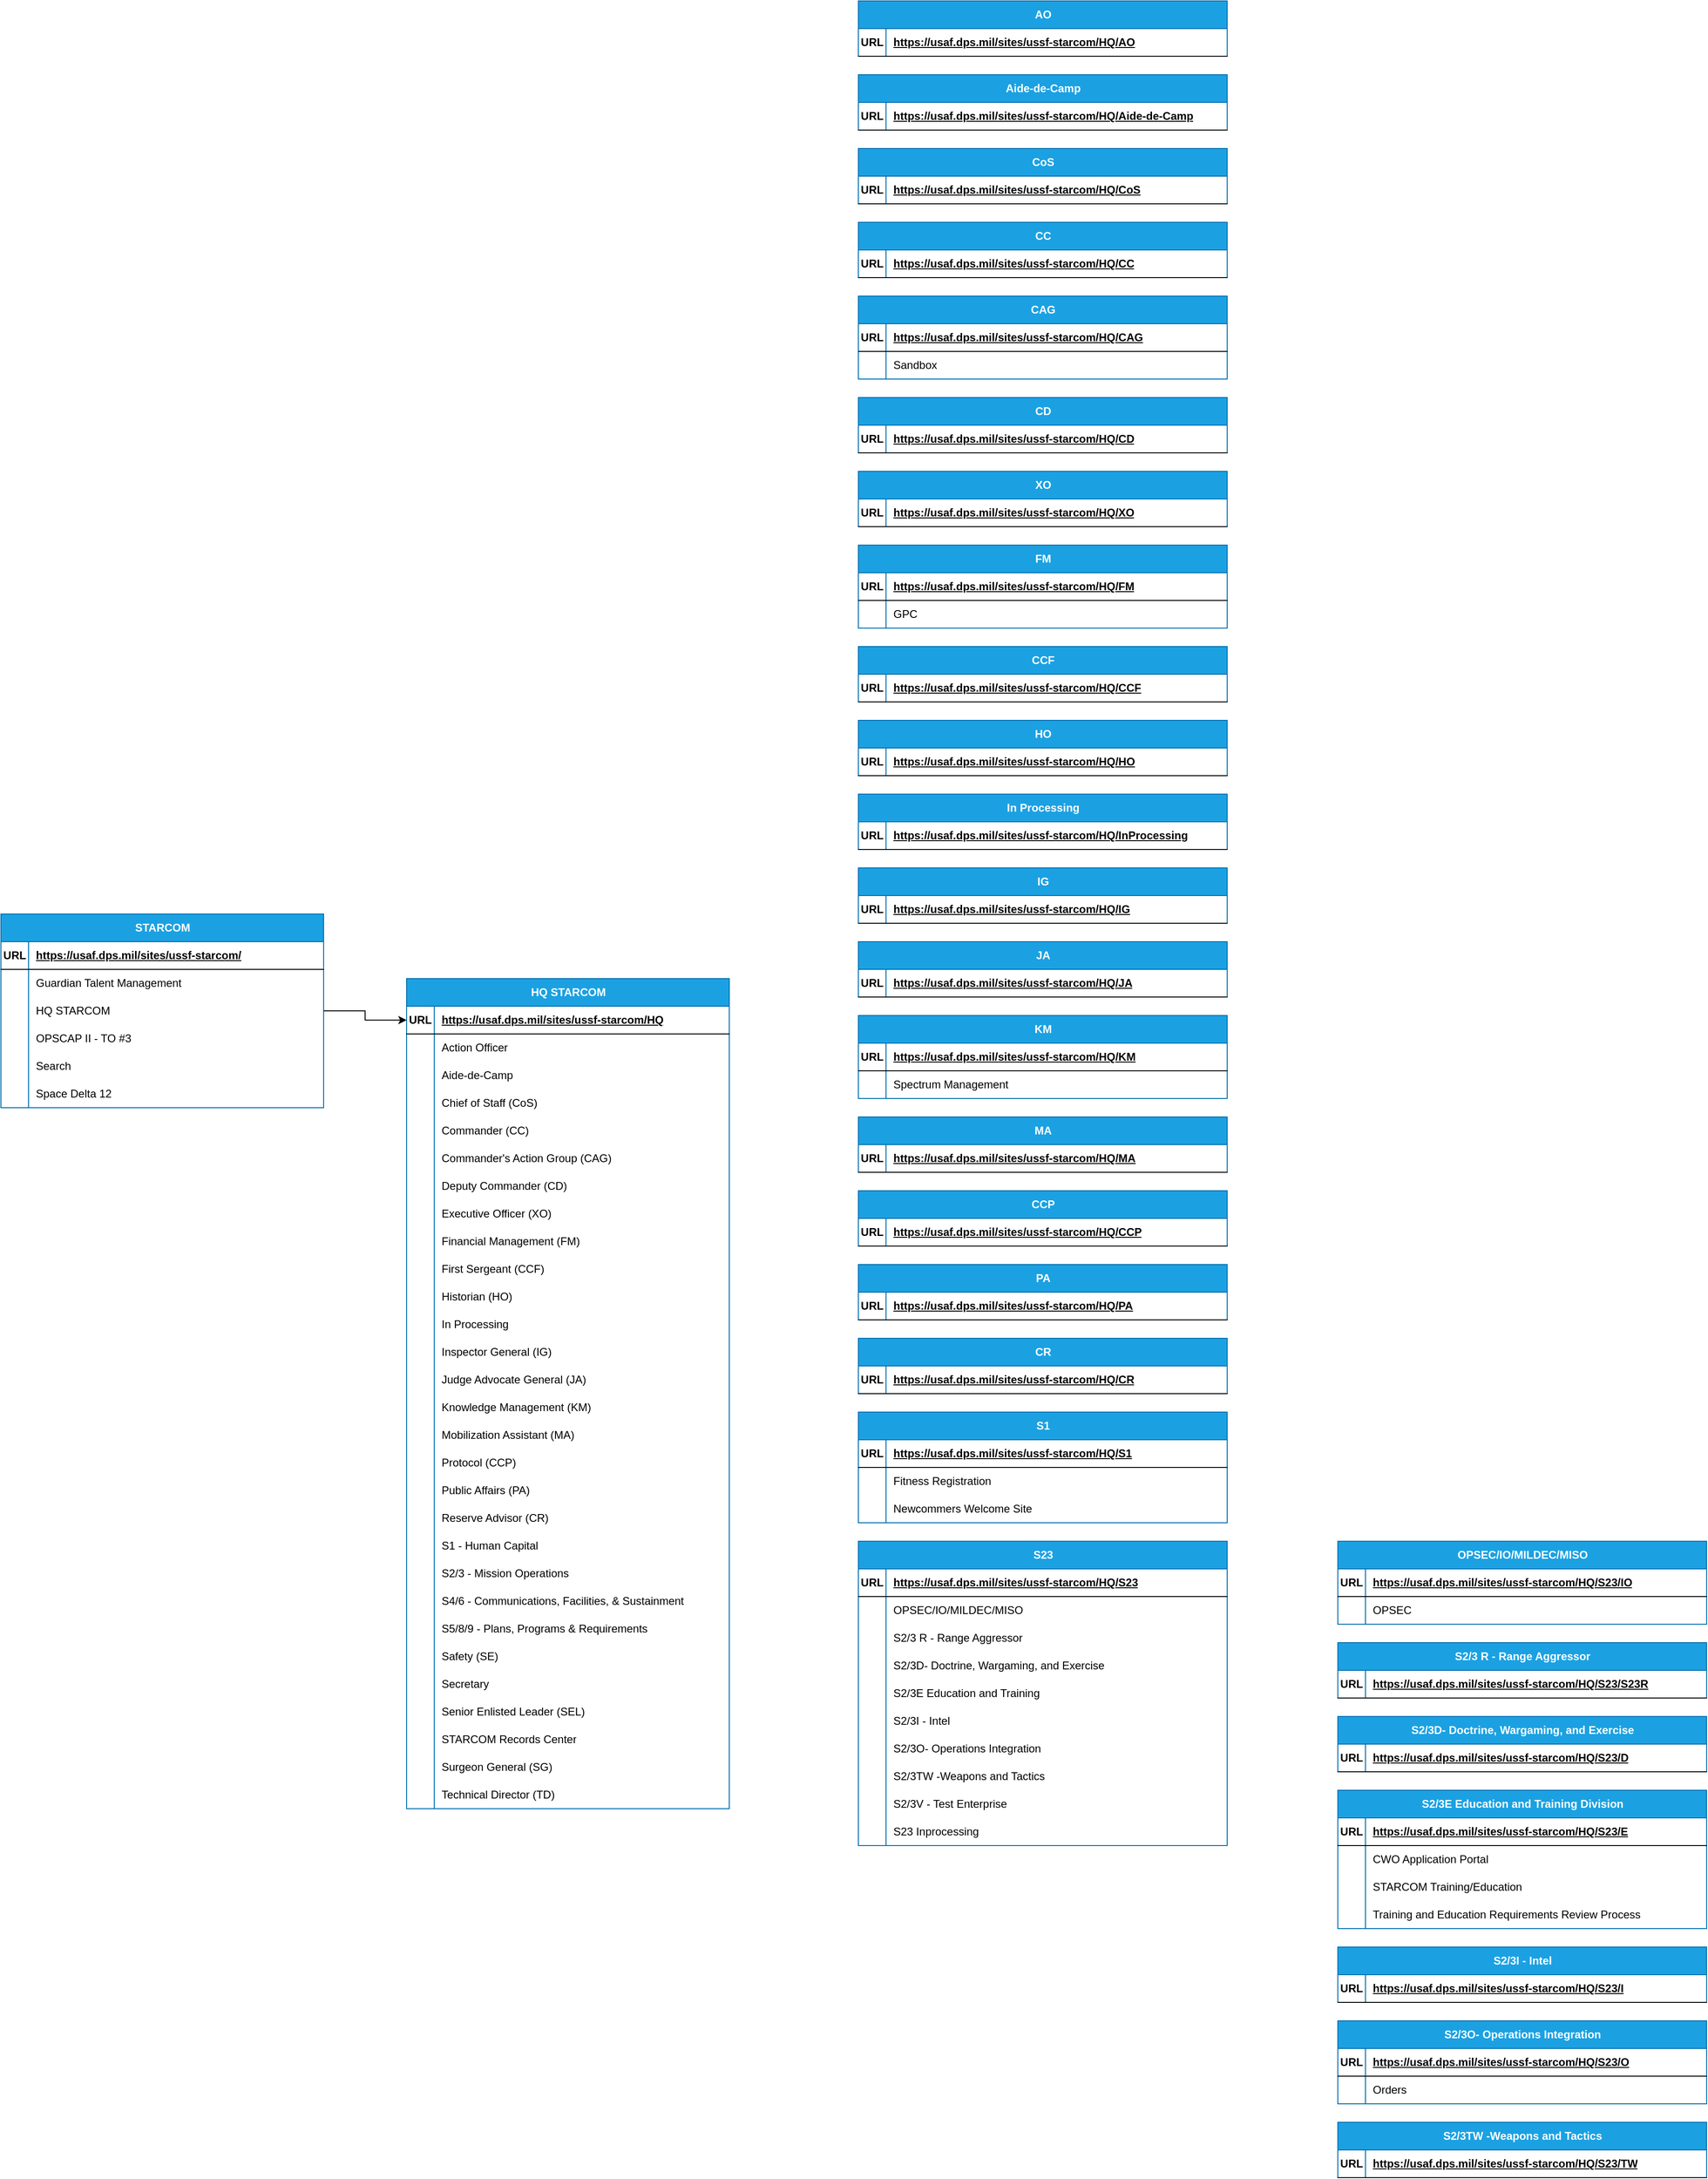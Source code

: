 <mxfile version="22.0.8" type="github">
  <diagram id="R2lEEEUBdFMjLlhIrx00" name="Page-1">
    <mxGraphModel dx="177" dy="2023" grid="1" gridSize="10" guides="1" tooltips="1" connect="1" arrows="1" fold="1" page="1" pageScale="1" pageWidth="850" pageHeight="1100" math="0" shadow="0" extFonts="Permanent Marker^https://fonts.googleapis.com/css?family=Permanent+Marker">
      <root>
        <mxCell id="0" />
        <mxCell id="1" parent="0" />
        <mxCell id="yXKJW0bCD5mQVNnPEWrl-1" value="STARCOM" style="shape=table;startSize=30;container=1;collapsible=1;childLayout=tableLayout;fixedRows=1;rowLines=0;fontStyle=1;align=center;resizeLast=1;html=1;fillColor=#1ba1e2;fontColor=#ffffff;strokeColor=#006EAF;" parent="1" vertex="1">
          <mxGeometry x="870" y="70" width="350" height="210" as="geometry">
            <mxRectangle x="870" y="70" width="100" height="30" as="alternateBounds" />
          </mxGeometry>
        </mxCell>
        <mxCell id="yXKJW0bCD5mQVNnPEWrl-2" value="" style="shape=tableRow;horizontal=0;startSize=0;swimlaneHead=0;swimlaneBody=0;fillColor=none;collapsible=0;dropTarget=0;points=[[0,0.5],[1,0.5]];portConstraint=eastwest;top=0;left=0;right=0;bottom=1;" parent="yXKJW0bCD5mQVNnPEWrl-1" vertex="1">
          <mxGeometry y="30" width="350" height="30" as="geometry" />
        </mxCell>
        <mxCell id="yXKJW0bCD5mQVNnPEWrl-3" value="URL" style="shape=partialRectangle;connectable=0;fillColor=none;top=0;left=0;bottom=0;right=0;fontStyle=1;overflow=hidden;whiteSpace=wrap;html=1;" parent="yXKJW0bCD5mQVNnPEWrl-2" vertex="1">
          <mxGeometry width="30" height="30" as="geometry">
            <mxRectangle width="30" height="30" as="alternateBounds" />
          </mxGeometry>
        </mxCell>
        <UserObject label="https://usaf.dps.mil/sites/ussf-starcom/" link="https://usaf.dps.mil/sites/ussf-starcom/" id="yXKJW0bCD5mQVNnPEWrl-4">
          <mxCell style="shape=partialRectangle;connectable=0;fillColor=none;top=0;left=0;bottom=0;right=0;align=left;spacingLeft=6;fontStyle=5;overflow=hidden;whiteSpace=wrap;html=1;" parent="yXKJW0bCD5mQVNnPEWrl-2" vertex="1">
            <mxGeometry x="30" width="320" height="30" as="geometry">
              <mxRectangle width="320" height="30" as="alternateBounds" />
            </mxGeometry>
          </mxCell>
        </UserObject>
        <mxCell id="yXKJW0bCD5mQVNnPEWrl-5" value="" style="shape=tableRow;horizontal=0;startSize=0;swimlaneHead=0;swimlaneBody=0;fillColor=none;collapsible=0;dropTarget=0;points=[[0,0.5],[1,0.5]];portConstraint=eastwest;top=0;left=0;right=0;bottom=0;" parent="yXKJW0bCD5mQVNnPEWrl-1" vertex="1">
          <mxGeometry y="60" width="350" height="30" as="geometry" />
        </mxCell>
        <mxCell id="yXKJW0bCD5mQVNnPEWrl-6" value="" style="shape=partialRectangle;connectable=0;fillColor=none;top=0;left=0;bottom=0;right=0;editable=1;overflow=hidden;whiteSpace=wrap;html=1;" parent="yXKJW0bCD5mQVNnPEWrl-5" vertex="1">
          <mxGeometry width="30" height="30" as="geometry">
            <mxRectangle width="30" height="30" as="alternateBounds" />
          </mxGeometry>
        </mxCell>
        <mxCell id="yXKJW0bCD5mQVNnPEWrl-7" value="Guardian Talent Management" style="shape=partialRectangle;connectable=0;fillColor=none;top=0;left=0;bottom=0;right=0;align=left;spacingLeft=6;overflow=hidden;whiteSpace=wrap;html=1;" parent="yXKJW0bCD5mQVNnPEWrl-5" vertex="1">
          <mxGeometry x="30" width="320" height="30" as="geometry">
            <mxRectangle width="320" height="30" as="alternateBounds" />
          </mxGeometry>
        </mxCell>
        <mxCell id="yXKJW0bCD5mQVNnPEWrl-8" value="" style="shape=tableRow;horizontal=0;startSize=0;swimlaneHead=0;swimlaneBody=0;fillColor=none;collapsible=0;dropTarget=0;points=[[0,0.5],[1,0.5]];portConstraint=eastwest;top=0;left=0;right=0;bottom=0;" parent="yXKJW0bCD5mQVNnPEWrl-1" vertex="1">
          <mxGeometry y="90" width="350" height="30" as="geometry" />
        </mxCell>
        <mxCell id="yXKJW0bCD5mQVNnPEWrl-9" value="" style="shape=partialRectangle;connectable=0;fillColor=none;top=0;left=0;bottom=0;right=0;editable=1;overflow=hidden;whiteSpace=wrap;html=1;" parent="yXKJW0bCD5mQVNnPEWrl-8" vertex="1">
          <mxGeometry width="30" height="30" as="geometry">
            <mxRectangle width="30" height="30" as="alternateBounds" />
          </mxGeometry>
        </mxCell>
        <mxCell id="yXKJW0bCD5mQVNnPEWrl-10" value="HQ STARCOM" style="shape=partialRectangle;connectable=0;fillColor=none;top=0;left=0;bottom=0;right=0;align=left;spacingLeft=6;overflow=hidden;whiteSpace=wrap;html=1;" parent="yXKJW0bCD5mQVNnPEWrl-8" vertex="1">
          <mxGeometry x="30" width="320" height="30" as="geometry">
            <mxRectangle width="320" height="30" as="alternateBounds" />
          </mxGeometry>
        </mxCell>
        <mxCell id="yXKJW0bCD5mQVNnPEWrl-11" value="" style="shape=tableRow;horizontal=0;startSize=0;swimlaneHead=0;swimlaneBody=0;fillColor=none;collapsible=0;dropTarget=0;points=[[0,0.5],[1,0.5]];portConstraint=eastwest;top=0;left=0;right=0;bottom=0;" parent="yXKJW0bCD5mQVNnPEWrl-1" vertex="1">
          <mxGeometry y="120" width="350" height="30" as="geometry" />
        </mxCell>
        <mxCell id="yXKJW0bCD5mQVNnPEWrl-12" value="" style="shape=partialRectangle;connectable=0;fillColor=none;top=0;left=0;bottom=0;right=0;editable=1;overflow=hidden;whiteSpace=wrap;html=1;" parent="yXKJW0bCD5mQVNnPEWrl-11" vertex="1">
          <mxGeometry width="30" height="30" as="geometry">
            <mxRectangle width="30" height="30" as="alternateBounds" />
          </mxGeometry>
        </mxCell>
        <mxCell id="yXKJW0bCD5mQVNnPEWrl-13" value="OPSCAP II - TO #3" style="shape=partialRectangle;connectable=0;fillColor=none;top=0;left=0;bottom=0;right=0;align=left;spacingLeft=6;overflow=hidden;whiteSpace=wrap;html=1;" parent="yXKJW0bCD5mQVNnPEWrl-11" vertex="1">
          <mxGeometry x="30" width="320" height="30" as="geometry">
            <mxRectangle width="320" height="30" as="alternateBounds" />
          </mxGeometry>
        </mxCell>
        <mxCell id="yXKJW0bCD5mQVNnPEWrl-14" value="" style="shape=tableRow;horizontal=0;startSize=0;swimlaneHead=0;swimlaneBody=0;fillColor=none;collapsible=0;dropTarget=0;points=[[0,0.5],[1,0.5]];portConstraint=eastwest;top=0;left=0;right=0;bottom=0;" parent="yXKJW0bCD5mQVNnPEWrl-1" vertex="1">
          <mxGeometry y="150" width="350" height="30" as="geometry" />
        </mxCell>
        <mxCell id="yXKJW0bCD5mQVNnPEWrl-15" value="" style="shape=partialRectangle;connectable=0;fillColor=none;top=0;left=0;bottom=0;right=0;editable=1;overflow=hidden;whiteSpace=wrap;html=1;" parent="yXKJW0bCD5mQVNnPEWrl-14" vertex="1">
          <mxGeometry width="30" height="30" as="geometry">
            <mxRectangle width="30" height="30" as="alternateBounds" />
          </mxGeometry>
        </mxCell>
        <mxCell id="yXKJW0bCD5mQVNnPEWrl-16" value="Search" style="shape=partialRectangle;connectable=0;fillColor=none;top=0;left=0;bottom=0;right=0;align=left;spacingLeft=6;overflow=hidden;whiteSpace=wrap;html=1;" parent="yXKJW0bCD5mQVNnPEWrl-14" vertex="1">
          <mxGeometry x="30" width="320" height="30" as="geometry">
            <mxRectangle width="320" height="30" as="alternateBounds" />
          </mxGeometry>
        </mxCell>
        <mxCell id="yXKJW0bCD5mQVNnPEWrl-17" value="" style="shape=tableRow;horizontal=0;startSize=0;swimlaneHead=0;swimlaneBody=0;fillColor=none;collapsible=0;dropTarget=0;points=[[0,0.5],[1,0.5]];portConstraint=eastwest;top=0;left=0;right=0;bottom=0;" parent="yXKJW0bCD5mQVNnPEWrl-1" vertex="1">
          <mxGeometry y="180" width="350" height="30" as="geometry" />
        </mxCell>
        <mxCell id="yXKJW0bCD5mQVNnPEWrl-18" value="" style="shape=partialRectangle;connectable=0;fillColor=none;top=0;left=0;bottom=0;right=0;editable=1;overflow=hidden;whiteSpace=wrap;html=1;" parent="yXKJW0bCD5mQVNnPEWrl-17" vertex="1">
          <mxGeometry width="30" height="30" as="geometry">
            <mxRectangle width="30" height="30" as="alternateBounds" />
          </mxGeometry>
        </mxCell>
        <mxCell id="yXKJW0bCD5mQVNnPEWrl-19" value="Space Delta 12" style="shape=partialRectangle;connectable=0;fillColor=none;top=0;left=0;bottom=0;right=0;align=left;spacingLeft=6;overflow=hidden;whiteSpace=wrap;html=1;" parent="yXKJW0bCD5mQVNnPEWrl-17" vertex="1">
          <mxGeometry x="30" width="320" height="30" as="geometry">
            <mxRectangle width="320" height="30" as="alternateBounds" />
          </mxGeometry>
        </mxCell>
        <mxCell id="yXKJW0bCD5mQVNnPEWrl-20" value="HQ STARCOM" style="shape=table;startSize=30;container=1;collapsible=1;childLayout=tableLayout;fixedRows=1;rowLines=0;fontStyle=1;align=center;resizeLast=1;html=1;fillColor=#1ba1e2;fontColor=#ffffff;strokeColor=#006EAF;" parent="1" vertex="1">
          <mxGeometry x="1310" y="140" width="350" height="900" as="geometry" />
        </mxCell>
        <mxCell id="yXKJW0bCD5mQVNnPEWrl-21" value="" style="shape=tableRow;horizontal=0;startSize=0;swimlaneHead=0;swimlaneBody=0;fillColor=none;collapsible=0;dropTarget=0;points=[[0,0.5],[1,0.5]];portConstraint=eastwest;top=0;left=0;right=0;bottom=1;" parent="yXKJW0bCD5mQVNnPEWrl-20" vertex="1">
          <mxGeometry y="30" width="350" height="30" as="geometry" />
        </mxCell>
        <mxCell id="yXKJW0bCD5mQVNnPEWrl-22" value="URL" style="shape=partialRectangle;connectable=0;fillColor=none;top=0;left=0;bottom=0;right=0;fontStyle=1;overflow=hidden;whiteSpace=wrap;html=1;" parent="yXKJW0bCD5mQVNnPEWrl-21" vertex="1">
          <mxGeometry width="30" height="30" as="geometry">
            <mxRectangle width="30" height="30" as="alternateBounds" />
          </mxGeometry>
        </mxCell>
        <UserObject label="https://usaf.dps.mil/sites/ussf-starcom/HQ" link="https://usaf.dps.mil/sites/ussf-starcom/" id="yXKJW0bCD5mQVNnPEWrl-23">
          <mxCell style="shape=partialRectangle;connectable=0;fillColor=none;top=0;left=0;bottom=0;right=0;align=left;spacingLeft=6;fontStyle=5;overflow=hidden;whiteSpace=wrap;html=1;" parent="yXKJW0bCD5mQVNnPEWrl-21" vertex="1">
            <mxGeometry x="30" width="320" height="30" as="geometry">
              <mxRectangle width="320" height="30" as="alternateBounds" />
            </mxGeometry>
          </mxCell>
        </UserObject>
        <mxCell id="yXKJW0bCD5mQVNnPEWrl-24" value="" style="shape=tableRow;horizontal=0;startSize=0;swimlaneHead=0;swimlaneBody=0;fillColor=none;collapsible=0;dropTarget=0;points=[[0,0.5],[1,0.5]];portConstraint=eastwest;top=0;left=0;right=0;bottom=0;" parent="yXKJW0bCD5mQVNnPEWrl-20" vertex="1">
          <mxGeometry y="60" width="350" height="30" as="geometry" />
        </mxCell>
        <mxCell id="yXKJW0bCD5mQVNnPEWrl-25" value="" style="shape=partialRectangle;connectable=0;fillColor=none;top=0;left=0;bottom=0;right=0;editable=1;overflow=hidden;whiteSpace=wrap;html=1;" parent="yXKJW0bCD5mQVNnPEWrl-24" vertex="1">
          <mxGeometry width="30" height="30" as="geometry">
            <mxRectangle width="30" height="30" as="alternateBounds" />
          </mxGeometry>
        </mxCell>
        <mxCell id="yXKJW0bCD5mQVNnPEWrl-26" value="Action Officer" style="shape=partialRectangle;connectable=0;fillColor=none;top=0;left=0;bottom=0;right=0;align=left;spacingLeft=6;overflow=hidden;whiteSpace=wrap;html=1;" parent="yXKJW0bCD5mQVNnPEWrl-24" vertex="1">
          <mxGeometry x="30" width="320" height="30" as="geometry">
            <mxRectangle width="320" height="30" as="alternateBounds" />
          </mxGeometry>
        </mxCell>
        <mxCell id="yXKJW0bCD5mQVNnPEWrl-27" value="" style="shape=tableRow;horizontal=0;startSize=0;swimlaneHead=0;swimlaneBody=0;fillColor=none;collapsible=0;dropTarget=0;points=[[0,0.5],[1,0.5]];portConstraint=eastwest;top=0;left=0;right=0;bottom=0;" parent="yXKJW0bCD5mQVNnPEWrl-20" vertex="1">
          <mxGeometry y="90" width="350" height="30" as="geometry" />
        </mxCell>
        <mxCell id="yXKJW0bCD5mQVNnPEWrl-28" value="" style="shape=partialRectangle;connectable=0;fillColor=none;top=0;left=0;bottom=0;right=0;editable=1;overflow=hidden;whiteSpace=wrap;html=1;" parent="yXKJW0bCD5mQVNnPEWrl-27" vertex="1">
          <mxGeometry width="30" height="30" as="geometry">
            <mxRectangle width="30" height="30" as="alternateBounds" />
          </mxGeometry>
        </mxCell>
        <mxCell id="yXKJW0bCD5mQVNnPEWrl-29" value="Aide-de-Camp" style="shape=partialRectangle;connectable=0;fillColor=none;top=0;left=0;bottom=0;right=0;align=left;spacingLeft=6;overflow=hidden;whiteSpace=wrap;html=1;" parent="yXKJW0bCD5mQVNnPEWrl-27" vertex="1">
          <mxGeometry x="30" width="320" height="30" as="geometry">
            <mxRectangle width="320" height="30" as="alternateBounds" />
          </mxGeometry>
        </mxCell>
        <mxCell id="yXKJW0bCD5mQVNnPEWrl-30" value="" style="shape=tableRow;horizontal=0;startSize=0;swimlaneHead=0;swimlaneBody=0;fillColor=none;collapsible=0;dropTarget=0;points=[[0,0.5],[1,0.5]];portConstraint=eastwest;top=0;left=0;right=0;bottom=0;" parent="yXKJW0bCD5mQVNnPEWrl-20" vertex="1">
          <mxGeometry y="120" width="350" height="30" as="geometry" />
        </mxCell>
        <mxCell id="yXKJW0bCD5mQVNnPEWrl-31" value="" style="shape=partialRectangle;connectable=0;fillColor=none;top=0;left=0;bottom=0;right=0;editable=1;overflow=hidden;whiteSpace=wrap;html=1;" parent="yXKJW0bCD5mQVNnPEWrl-30" vertex="1">
          <mxGeometry width="30" height="30" as="geometry">
            <mxRectangle width="30" height="30" as="alternateBounds" />
          </mxGeometry>
        </mxCell>
        <mxCell id="yXKJW0bCD5mQVNnPEWrl-32" value="Chief of Staff (CoS)" style="shape=partialRectangle;connectable=0;fillColor=none;top=0;left=0;bottom=0;right=0;align=left;spacingLeft=6;overflow=hidden;whiteSpace=wrap;html=1;" parent="yXKJW0bCD5mQVNnPEWrl-30" vertex="1">
          <mxGeometry x="30" width="320" height="30" as="geometry">
            <mxRectangle width="320" height="30" as="alternateBounds" />
          </mxGeometry>
        </mxCell>
        <mxCell id="yXKJW0bCD5mQVNnPEWrl-33" value="" style="shape=tableRow;horizontal=0;startSize=0;swimlaneHead=0;swimlaneBody=0;fillColor=none;collapsible=0;dropTarget=0;points=[[0,0.5],[1,0.5]];portConstraint=eastwest;top=0;left=0;right=0;bottom=0;" parent="yXKJW0bCD5mQVNnPEWrl-20" vertex="1">
          <mxGeometry y="150" width="350" height="30" as="geometry" />
        </mxCell>
        <mxCell id="yXKJW0bCD5mQVNnPEWrl-34" value="" style="shape=partialRectangle;connectable=0;fillColor=none;top=0;left=0;bottom=0;right=0;editable=1;overflow=hidden;whiteSpace=wrap;html=1;" parent="yXKJW0bCD5mQVNnPEWrl-33" vertex="1">
          <mxGeometry width="30" height="30" as="geometry">
            <mxRectangle width="30" height="30" as="alternateBounds" />
          </mxGeometry>
        </mxCell>
        <mxCell id="yXKJW0bCD5mQVNnPEWrl-35" value="Commander (CC)" style="shape=partialRectangle;connectable=0;fillColor=none;top=0;left=0;bottom=0;right=0;align=left;spacingLeft=6;overflow=hidden;whiteSpace=wrap;html=1;" parent="yXKJW0bCD5mQVNnPEWrl-33" vertex="1">
          <mxGeometry x="30" width="320" height="30" as="geometry">
            <mxRectangle width="320" height="30" as="alternateBounds" />
          </mxGeometry>
        </mxCell>
        <mxCell id="yXKJW0bCD5mQVNnPEWrl-36" value="" style="shape=tableRow;horizontal=0;startSize=0;swimlaneHead=0;swimlaneBody=0;fillColor=none;collapsible=0;dropTarget=0;points=[[0,0.5],[1,0.5]];portConstraint=eastwest;top=0;left=0;right=0;bottom=0;" parent="yXKJW0bCD5mQVNnPEWrl-20" vertex="1">
          <mxGeometry y="180" width="350" height="30" as="geometry" />
        </mxCell>
        <mxCell id="yXKJW0bCD5mQVNnPEWrl-37" value="" style="shape=partialRectangle;connectable=0;fillColor=none;top=0;left=0;bottom=0;right=0;editable=1;overflow=hidden;whiteSpace=wrap;html=1;" parent="yXKJW0bCD5mQVNnPEWrl-36" vertex="1">
          <mxGeometry width="30" height="30" as="geometry">
            <mxRectangle width="30" height="30" as="alternateBounds" />
          </mxGeometry>
        </mxCell>
        <mxCell id="yXKJW0bCD5mQVNnPEWrl-38" value="Commander&#39;s Action Group (CAG)" style="shape=partialRectangle;connectable=0;fillColor=none;top=0;left=0;bottom=0;right=0;align=left;spacingLeft=6;overflow=hidden;whiteSpace=wrap;html=1;" parent="yXKJW0bCD5mQVNnPEWrl-36" vertex="1">
          <mxGeometry x="30" width="320" height="30" as="geometry">
            <mxRectangle width="320" height="30" as="alternateBounds" />
          </mxGeometry>
        </mxCell>
        <mxCell id="IQdVZlTppCyThyp3Urzk-1" value="" style="shape=tableRow;horizontal=0;startSize=0;swimlaneHead=0;swimlaneBody=0;fillColor=none;collapsible=0;dropTarget=0;points=[[0,0.5],[1,0.5]];portConstraint=eastwest;top=0;left=0;right=0;bottom=0;" parent="yXKJW0bCD5mQVNnPEWrl-20" vertex="1">
          <mxGeometry y="210" width="350" height="30" as="geometry" />
        </mxCell>
        <mxCell id="IQdVZlTppCyThyp3Urzk-2" value="" style="shape=partialRectangle;connectable=0;fillColor=none;top=0;left=0;bottom=0;right=0;editable=1;overflow=hidden;whiteSpace=wrap;html=1;" parent="IQdVZlTppCyThyp3Urzk-1" vertex="1">
          <mxGeometry width="30" height="30" as="geometry">
            <mxRectangle width="30" height="30" as="alternateBounds" />
          </mxGeometry>
        </mxCell>
        <mxCell id="IQdVZlTppCyThyp3Urzk-3" value="Deputy Commander (CD)" style="shape=partialRectangle;connectable=0;fillColor=none;top=0;left=0;bottom=0;right=0;align=left;spacingLeft=6;overflow=hidden;whiteSpace=wrap;html=1;" parent="IQdVZlTppCyThyp3Urzk-1" vertex="1">
          <mxGeometry x="30" width="320" height="30" as="geometry">
            <mxRectangle width="320" height="30" as="alternateBounds" />
          </mxGeometry>
        </mxCell>
        <mxCell id="IQdVZlTppCyThyp3Urzk-4" value="" style="shape=tableRow;horizontal=0;startSize=0;swimlaneHead=0;swimlaneBody=0;fillColor=none;collapsible=0;dropTarget=0;points=[[0,0.5],[1,0.5]];portConstraint=eastwest;top=0;left=0;right=0;bottom=0;" parent="yXKJW0bCD5mQVNnPEWrl-20" vertex="1">
          <mxGeometry y="240" width="350" height="30" as="geometry" />
        </mxCell>
        <mxCell id="IQdVZlTppCyThyp3Urzk-5" value="" style="shape=partialRectangle;connectable=0;fillColor=none;top=0;left=0;bottom=0;right=0;editable=1;overflow=hidden;whiteSpace=wrap;html=1;" parent="IQdVZlTppCyThyp3Urzk-4" vertex="1">
          <mxGeometry width="30" height="30" as="geometry">
            <mxRectangle width="30" height="30" as="alternateBounds" />
          </mxGeometry>
        </mxCell>
        <mxCell id="IQdVZlTppCyThyp3Urzk-6" value="Executive Officer (XO)" style="shape=partialRectangle;connectable=0;fillColor=none;top=0;left=0;bottom=0;right=0;align=left;spacingLeft=6;overflow=hidden;whiteSpace=wrap;html=1;" parent="IQdVZlTppCyThyp3Urzk-4" vertex="1">
          <mxGeometry x="30" width="320" height="30" as="geometry">
            <mxRectangle width="320" height="30" as="alternateBounds" />
          </mxGeometry>
        </mxCell>
        <mxCell id="IQdVZlTppCyThyp3Urzk-7" value="" style="shape=tableRow;horizontal=0;startSize=0;swimlaneHead=0;swimlaneBody=0;fillColor=none;collapsible=0;dropTarget=0;points=[[0,0.5],[1,0.5]];portConstraint=eastwest;top=0;left=0;right=0;bottom=0;" parent="yXKJW0bCD5mQVNnPEWrl-20" vertex="1">
          <mxGeometry y="270" width="350" height="30" as="geometry" />
        </mxCell>
        <mxCell id="IQdVZlTppCyThyp3Urzk-8" value="" style="shape=partialRectangle;connectable=0;fillColor=none;top=0;left=0;bottom=0;right=0;editable=1;overflow=hidden;whiteSpace=wrap;html=1;" parent="IQdVZlTppCyThyp3Urzk-7" vertex="1">
          <mxGeometry width="30" height="30" as="geometry">
            <mxRectangle width="30" height="30" as="alternateBounds" />
          </mxGeometry>
        </mxCell>
        <mxCell id="IQdVZlTppCyThyp3Urzk-9" value="Financial Management (FM)" style="shape=partialRectangle;connectable=0;fillColor=none;top=0;left=0;bottom=0;right=0;align=left;spacingLeft=6;overflow=hidden;whiteSpace=wrap;html=1;" parent="IQdVZlTppCyThyp3Urzk-7" vertex="1">
          <mxGeometry x="30" width="320" height="30" as="geometry">
            <mxRectangle width="320" height="30" as="alternateBounds" />
          </mxGeometry>
        </mxCell>
        <mxCell id="IQdVZlTppCyThyp3Urzk-10" value="" style="shape=tableRow;horizontal=0;startSize=0;swimlaneHead=0;swimlaneBody=0;fillColor=none;collapsible=0;dropTarget=0;points=[[0,0.5],[1,0.5]];portConstraint=eastwest;top=0;left=0;right=0;bottom=0;" parent="yXKJW0bCD5mQVNnPEWrl-20" vertex="1">
          <mxGeometry y="300" width="350" height="30" as="geometry" />
        </mxCell>
        <mxCell id="IQdVZlTppCyThyp3Urzk-11" value="" style="shape=partialRectangle;connectable=0;fillColor=none;top=0;left=0;bottom=0;right=0;editable=1;overflow=hidden;whiteSpace=wrap;html=1;" parent="IQdVZlTppCyThyp3Urzk-10" vertex="1">
          <mxGeometry width="30" height="30" as="geometry">
            <mxRectangle width="30" height="30" as="alternateBounds" />
          </mxGeometry>
        </mxCell>
        <mxCell id="IQdVZlTppCyThyp3Urzk-12" value="First Sergeant (CCF)" style="shape=partialRectangle;connectable=0;fillColor=none;top=0;left=0;bottom=0;right=0;align=left;spacingLeft=6;overflow=hidden;whiteSpace=wrap;html=1;" parent="IQdVZlTppCyThyp3Urzk-10" vertex="1">
          <mxGeometry x="30" width="320" height="30" as="geometry">
            <mxRectangle width="320" height="30" as="alternateBounds" />
          </mxGeometry>
        </mxCell>
        <mxCell id="IQdVZlTppCyThyp3Urzk-13" value="" style="shape=tableRow;horizontal=0;startSize=0;swimlaneHead=0;swimlaneBody=0;fillColor=none;collapsible=0;dropTarget=0;points=[[0,0.5],[1,0.5]];portConstraint=eastwest;top=0;left=0;right=0;bottom=0;" parent="yXKJW0bCD5mQVNnPEWrl-20" vertex="1">
          <mxGeometry y="330" width="350" height="30" as="geometry" />
        </mxCell>
        <mxCell id="IQdVZlTppCyThyp3Urzk-14" value="" style="shape=partialRectangle;connectable=0;fillColor=none;top=0;left=0;bottom=0;right=0;editable=1;overflow=hidden;whiteSpace=wrap;html=1;" parent="IQdVZlTppCyThyp3Urzk-13" vertex="1">
          <mxGeometry width="30" height="30" as="geometry">
            <mxRectangle width="30" height="30" as="alternateBounds" />
          </mxGeometry>
        </mxCell>
        <mxCell id="IQdVZlTppCyThyp3Urzk-15" value="Historian (HO)" style="shape=partialRectangle;connectable=0;fillColor=none;top=0;left=0;bottom=0;right=0;align=left;spacingLeft=6;overflow=hidden;whiteSpace=wrap;html=1;" parent="IQdVZlTppCyThyp3Urzk-13" vertex="1">
          <mxGeometry x="30" width="320" height="30" as="geometry">
            <mxRectangle width="320" height="30" as="alternateBounds" />
          </mxGeometry>
        </mxCell>
        <mxCell id="IQdVZlTppCyThyp3Urzk-16" value="" style="shape=tableRow;horizontal=0;startSize=0;swimlaneHead=0;swimlaneBody=0;fillColor=none;collapsible=0;dropTarget=0;points=[[0,0.5],[1,0.5]];portConstraint=eastwest;top=0;left=0;right=0;bottom=0;" parent="yXKJW0bCD5mQVNnPEWrl-20" vertex="1">
          <mxGeometry y="360" width="350" height="30" as="geometry" />
        </mxCell>
        <mxCell id="IQdVZlTppCyThyp3Urzk-17" value="" style="shape=partialRectangle;connectable=0;fillColor=none;top=0;left=0;bottom=0;right=0;editable=1;overflow=hidden;whiteSpace=wrap;html=1;" parent="IQdVZlTppCyThyp3Urzk-16" vertex="1">
          <mxGeometry width="30" height="30" as="geometry">
            <mxRectangle width="30" height="30" as="alternateBounds" />
          </mxGeometry>
        </mxCell>
        <mxCell id="IQdVZlTppCyThyp3Urzk-18" value="In Processing" style="shape=partialRectangle;connectable=0;fillColor=none;top=0;left=0;bottom=0;right=0;align=left;spacingLeft=6;overflow=hidden;whiteSpace=wrap;html=1;" parent="IQdVZlTppCyThyp3Urzk-16" vertex="1">
          <mxGeometry x="30" width="320" height="30" as="geometry">
            <mxRectangle width="320" height="30" as="alternateBounds" />
          </mxGeometry>
        </mxCell>
        <mxCell id="IQdVZlTppCyThyp3Urzk-19" value="" style="shape=tableRow;horizontal=0;startSize=0;swimlaneHead=0;swimlaneBody=0;fillColor=none;collapsible=0;dropTarget=0;points=[[0,0.5],[1,0.5]];portConstraint=eastwest;top=0;left=0;right=0;bottom=0;" parent="yXKJW0bCD5mQVNnPEWrl-20" vertex="1">
          <mxGeometry y="390" width="350" height="30" as="geometry" />
        </mxCell>
        <mxCell id="IQdVZlTppCyThyp3Urzk-20" value="" style="shape=partialRectangle;connectable=0;fillColor=none;top=0;left=0;bottom=0;right=0;editable=1;overflow=hidden;whiteSpace=wrap;html=1;" parent="IQdVZlTppCyThyp3Urzk-19" vertex="1">
          <mxGeometry width="30" height="30" as="geometry">
            <mxRectangle width="30" height="30" as="alternateBounds" />
          </mxGeometry>
        </mxCell>
        <mxCell id="IQdVZlTppCyThyp3Urzk-21" value="Inspector General (IG)" style="shape=partialRectangle;connectable=0;fillColor=none;top=0;left=0;bottom=0;right=0;align=left;spacingLeft=6;overflow=hidden;whiteSpace=wrap;html=1;" parent="IQdVZlTppCyThyp3Urzk-19" vertex="1">
          <mxGeometry x="30" width="320" height="30" as="geometry">
            <mxRectangle width="320" height="30" as="alternateBounds" />
          </mxGeometry>
        </mxCell>
        <mxCell id="IQdVZlTppCyThyp3Urzk-22" value="" style="shape=tableRow;horizontal=0;startSize=0;swimlaneHead=0;swimlaneBody=0;fillColor=none;collapsible=0;dropTarget=0;points=[[0,0.5],[1,0.5]];portConstraint=eastwest;top=0;left=0;right=0;bottom=0;" parent="yXKJW0bCD5mQVNnPEWrl-20" vertex="1">
          <mxGeometry y="420" width="350" height="30" as="geometry" />
        </mxCell>
        <mxCell id="IQdVZlTppCyThyp3Urzk-23" value="" style="shape=partialRectangle;connectable=0;fillColor=none;top=0;left=0;bottom=0;right=0;editable=1;overflow=hidden;whiteSpace=wrap;html=1;" parent="IQdVZlTppCyThyp3Urzk-22" vertex="1">
          <mxGeometry width="30" height="30" as="geometry">
            <mxRectangle width="30" height="30" as="alternateBounds" />
          </mxGeometry>
        </mxCell>
        <mxCell id="IQdVZlTppCyThyp3Urzk-24" value="Judge Advocate General (JA)" style="shape=partialRectangle;connectable=0;fillColor=none;top=0;left=0;bottom=0;right=0;align=left;spacingLeft=6;overflow=hidden;whiteSpace=wrap;html=1;" parent="IQdVZlTppCyThyp3Urzk-22" vertex="1">
          <mxGeometry x="30" width="320" height="30" as="geometry">
            <mxRectangle width="320" height="30" as="alternateBounds" />
          </mxGeometry>
        </mxCell>
        <mxCell id="IQdVZlTppCyThyp3Urzk-25" value="" style="shape=tableRow;horizontal=0;startSize=0;swimlaneHead=0;swimlaneBody=0;fillColor=none;collapsible=0;dropTarget=0;points=[[0,0.5],[1,0.5]];portConstraint=eastwest;top=0;left=0;right=0;bottom=0;" parent="yXKJW0bCD5mQVNnPEWrl-20" vertex="1">
          <mxGeometry y="450" width="350" height="30" as="geometry" />
        </mxCell>
        <mxCell id="IQdVZlTppCyThyp3Urzk-26" value="" style="shape=partialRectangle;connectable=0;fillColor=none;top=0;left=0;bottom=0;right=0;editable=1;overflow=hidden;whiteSpace=wrap;html=1;" parent="IQdVZlTppCyThyp3Urzk-25" vertex="1">
          <mxGeometry width="30" height="30" as="geometry">
            <mxRectangle width="30" height="30" as="alternateBounds" />
          </mxGeometry>
        </mxCell>
        <mxCell id="IQdVZlTppCyThyp3Urzk-27" value="Knowledge Management (KM)" style="shape=partialRectangle;connectable=0;fillColor=none;top=0;left=0;bottom=0;right=0;align=left;spacingLeft=6;overflow=hidden;whiteSpace=wrap;html=1;" parent="IQdVZlTppCyThyp3Urzk-25" vertex="1">
          <mxGeometry x="30" width="320" height="30" as="geometry">
            <mxRectangle width="320" height="30" as="alternateBounds" />
          </mxGeometry>
        </mxCell>
        <mxCell id="IQdVZlTppCyThyp3Urzk-28" value="" style="shape=tableRow;horizontal=0;startSize=0;swimlaneHead=0;swimlaneBody=0;fillColor=none;collapsible=0;dropTarget=0;points=[[0,0.5],[1,0.5]];portConstraint=eastwest;top=0;left=0;right=0;bottom=0;" parent="yXKJW0bCD5mQVNnPEWrl-20" vertex="1">
          <mxGeometry y="480" width="350" height="30" as="geometry" />
        </mxCell>
        <mxCell id="IQdVZlTppCyThyp3Urzk-29" value="" style="shape=partialRectangle;connectable=0;fillColor=none;top=0;left=0;bottom=0;right=0;editable=1;overflow=hidden;whiteSpace=wrap;html=1;" parent="IQdVZlTppCyThyp3Urzk-28" vertex="1">
          <mxGeometry width="30" height="30" as="geometry">
            <mxRectangle width="30" height="30" as="alternateBounds" />
          </mxGeometry>
        </mxCell>
        <mxCell id="IQdVZlTppCyThyp3Urzk-30" value="Mobilization Assistant (MA)" style="shape=partialRectangle;connectable=0;fillColor=none;top=0;left=0;bottom=0;right=0;align=left;spacingLeft=6;overflow=hidden;whiteSpace=wrap;html=1;" parent="IQdVZlTppCyThyp3Urzk-28" vertex="1">
          <mxGeometry x="30" width="320" height="30" as="geometry">
            <mxRectangle width="320" height="30" as="alternateBounds" />
          </mxGeometry>
        </mxCell>
        <mxCell id="IQdVZlTppCyThyp3Urzk-31" value="" style="shape=tableRow;horizontal=0;startSize=0;swimlaneHead=0;swimlaneBody=0;fillColor=none;collapsible=0;dropTarget=0;points=[[0,0.5],[1,0.5]];portConstraint=eastwest;top=0;left=0;right=0;bottom=0;" parent="yXKJW0bCD5mQVNnPEWrl-20" vertex="1">
          <mxGeometry y="510" width="350" height="30" as="geometry" />
        </mxCell>
        <mxCell id="IQdVZlTppCyThyp3Urzk-32" value="" style="shape=partialRectangle;connectable=0;fillColor=none;top=0;left=0;bottom=0;right=0;editable=1;overflow=hidden;whiteSpace=wrap;html=1;" parent="IQdVZlTppCyThyp3Urzk-31" vertex="1">
          <mxGeometry width="30" height="30" as="geometry">
            <mxRectangle width="30" height="30" as="alternateBounds" />
          </mxGeometry>
        </mxCell>
        <mxCell id="IQdVZlTppCyThyp3Urzk-33" value="Protocol (CCP)" style="shape=partialRectangle;connectable=0;fillColor=none;top=0;left=0;bottom=0;right=0;align=left;spacingLeft=6;overflow=hidden;whiteSpace=wrap;html=1;" parent="IQdVZlTppCyThyp3Urzk-31" vertex="1">
          <mxGeometry x="30" width="320" height="30" as="geometry">
            <mxRectangle width="320" height="30" as="alternateBounds" />
          </mxGeometry>
        </mxCell>
        <mxCell id="IQdVZlTppCyThyp3Urzk-34" value="" style="shape=tableRow;horizontal=0;startSize=0;swimlaneHead=0;swimlaneBody=0;fillColor=none;collapsible=0;dropTarget=0;points=[[0,0.5],[1,0.5]];portConstraint=eastwest;top=0;left=0;right=0;bottom=0;" parent="yXKJW0bCD5mQVNnPEWrl-20" vertex="1">
          <mxGeometry y="540" width="350" height="30" as="geometry" />
        </mxCell>
        <mxCell id="IQdVZlTppCyThyp3Urzk-35" value="" style="shape=partialRectangle;connectable=0;fillColor=none;top=0;left=0;bottom=0;right=0;editable=1;overflow=hidden;whiteSpace=wrap;html=1;" parent="IQdVZlTppCyThyp3Urzk-34" vertex="1">
          <mxGeometry width="30" height="30" as="geometry">
            <mxRectangle width="30" height="30" as="alternateBounds" />
          </mxGeometry>
        </mxCell>
        <mxCell id="IQdVZlTppCyThyp3Urzk-36" value="Public Affairs (PA)" style="shape=partialRectangle;connectable=0;fillColor=none;top=0;left=0;bottom=0;right=0;align=left;spacingLeft=6;overflow=hidden;whiteSpace=wrap;html=1;" parent="IQdVZlTppCyThyp3Urzk-34" vertex="1">
          <mxGeometry x="30" width="320" height="30" as="geometry">
            <mxRectangle width="320" height="30" as="alternateBounds" />
          </mxGeometry>
        </mxCell>
        <mxCell id="IQdVZlTppCyThyp3Urzk-37" value="" style="shape=tableRow;horizontal=0;startSize=0;swimlaneHead=0;swimlaneBody=0;fillColor=none;collapsible=0;dropTarget=0;points=[[0,0.5],[1,0.5]];portConstraint=eastwest;top=0;left=0;right=0;bottom=0;" parent="yXKJW0bCD5mQVNnPEWrl-20" vertex="1">
          <mxGeometry y="570" width="350" height="30" as="geometry" />
        </mxCell>
        <mxCell id="IQdVZlTppCyThyp3Urzk-38" value="" style="shape=partialRectangle;connectable=0;fillColor=none;top=0;left=0;bottom=0;right=0;editable=1;overflow=hidden;whiteSpace=wrap;html=1;" parent="IQdVZlTppCyThyp3Urzk-37" vertex="1">
          <mxGeometry width="30" height="30" as="geometry">
            <mxRectangle width="30" height="30" as="alternateBounds" />
          </mxGeometry>
        </mxCell>
        <mxCell id="IQdVZlTppCyThyp3Urzk-39" value="Reserve Advisor (CR)" style="shape=partialRectangle;connectable=0;fillColor=none;top=0;left=0;bottom=0;right=0;align=left;spacingLeft=6;overflow=hidden;whiteSpace=wrap;html=1;" parent="IQdVZlTppCyThyp3Urzk-37" vertex="1">
          <mxGeometry x="30" width="320" height="30" as="geometry">
            <mxRectangle width="320" height="30" as="alternateBounds" />
          </mxGeometry>
        </mxCell>
        <mxCell id="IQdVZlTppCyThyp3Urzk-40" value="" style="shape=tableRow;horizontal=0;startSize=0;swimlaneHead=0;swimlaneBody=0;fillColor=none;collapsible=0;dropTarget=0;points=[[0,0.5],[1,0.5]];portConstraint=eastwest;top=0;left=0;right=0;bottom=0;" parent="yXKJW0bCD5mQVNnPEWrl-20" vertex="1">
          <mxGeometry y="600" width="350" height="30" as="geometry" />
        </mxCell>
        <mxCell id="IQdVZlTppCyThyp3Urzk-41" value="" style="shape=partialRectangle;connectable=0;fillColor=none;top=0;left=0;bottom=0;right=0;editable=1;overflow=hidden;whiteSpace=wrap;html=1;" parent="IQdVZlTppCyThyp3Urzk-40" vertex="1">
          <mxGeometry width="30" height="30" as="geometry">
            <mxRectangle width="30" height="30" as="alternateBounds" />
          </mxGeometry>
        </mxCell>
        <mxCell id="IQdVZlTppCyThyp3Urzk-42" value="S1 - Human Capital" style="shape=partialRectangle;connectable=0;fillColor=none;top=0;left=0;bottom=0;right=0;align=left;spacingLeft=6;overflow=hidden;whiteSpace=wrap;html=1;" parent="IQdVZlTppCyThyp3Urzk-40" vertex="1">
          <mxGeometry x="30" width="320" height="30" as="geometry">
            <mxRectangle width="320" height="30" as="alternateBounds" />
          </mxGeometry>
        </mxCell>
        <mxCell id="IQdVZlTppCyThyp3Urzk-43" value="" style="shape=tableRow;horizontal=0;startSize=0;swimlaneHead=0;swimlaneBody=0;fillColor=none;collapsible=0;dropTarget=0;points=[[0,0.5],[1,0.5]];portConstraint=eastwest;top=0;left=0;right=0;bottom=0;" parent="yXKJW0bCD5mQVNnPEWrl-20" vertex="1">
          <mxGeometry y="630" width="350" height="30" as="geometry" />
        </mxCell>
        <mxCell id="IQdVZlTppCyThyp3Urzk-44" value="" style="shape=partialRectangle;connectable=0;fillColor=none;top=0;left=0;bottom=0;right=0;editable=1;overflow=hidden;whiteSpace=wrap;html=1;" parent="IQdVZlTppCyThyp3Urzk-43" vertex="1">
          <mxGeometry width="30" height="30" as="geometry">
            <mxRectangle width="30" height="30" as="alternateBounds" />
          </mxGeometry>
        </mxCell>
        <mxCell id="IQdVZlTppCyThyp3Urzk-45" value="S2/3 - Mission Operations" style="shape=partialRectangle;connectable=0;fillColor=none;top=0;left=0;bottom=0;right=0;align=left;spacingLeft=6;overflow=hidden;whiteSpace=wrap;html=1;" parent="IQdVZlTppCyThyp3Urzk-43" vertex="1">
          <mxGeometry x="30" width="320" height="30" as="geometry">
            <mxRectangle width="320" height="30" as="alternateBounds" />
          </mxGeometry>
        </mxCell>
        <mxCell id="IQdVZlTppCyThyp3Urzk-46" value="" style="shape=tableRow;horizontal=0;startSize=0;swimlaneHead=0;swimlaneBody=0;fillColor=none;collapsible=0;dropTarget=0;points=[[0,0.5],[1,0.5]];portConstraint=eastwest;top=0;left=0;right=0;bottom=0;" parent="yXKJW0bCD5mQVNnPEWrl-20" vertex="1">
          <mxGeometry y="660" width="350" height="30" as="geometry" />
        </mxCell>
        <mxCell id="IQdVZlTppCyThyp3Urzk-47" value="" style="shape=partialRectangle;connectable=0;fillColor=none;top=0;left=0;bottom=0;right=0;editable=1;overflow=hidden;whiteSpace=wrap;html=1;" parent="IQdVZlTppCyThyp3Urzk-46" vertex="1">
          <mxGeometry width="30" height="30" as="geometry">
            <mxRectangle width="30" height="30" as="alternateBounds" />
          </mxGeometry>
        </mxCell>
        <mxCell id="IQdVZlTppCyThyp3Urzk-48" value="S4/6 - Communications, Facilities, &amp;amp; Sustainment" style="shape=partialRectangle;connectable=0;fillColor=none;top=0;left=0;bottom=0;right=0;align=left;spacingLeft=6;overflow=hidden;whiteSpace=wrap;html=1;" parent="IQdVZlTppCyThyp3Urzk-46" vertex="1">
          <mxGeometry x="30" width="320" height="30" as="geometry">
            <mxRectangle width="320" height="30" as="alternateBounds" />
          </mxGeometry>
        </mxCell>
        <mxCell id="IQdVZlTppCyThyp3Urzk-49" value="" style="shape=tableRow;horizontal=0;startSize=0;swimlaneHead=0;swimlaneBody=0;fillColor=none;collapsible=0;dropTarget=0;points=[[0,0.5],[1,0.5]];portConstraint=eastwest;top=0;left=0;right=0;bottom=0;" parent="yXKJW0bCD5mQVNnPEWrl-20" vertex="1">
          <mxGeometry y="690" width="350" height="30" as="geometry" />
        </mxCell>
        <mxCell id="IQdVZlTppCyThyp3Urzk-50" value="" style="shape=partialRectangle;connectable=0;fillColor=none;top=0;left=0;bottom=0;right=0;editable=1;overflow=hidden;whiteSpace=wrap;html=1;" parent="IQdVZlTppCyThyp3Urzk-49" vertex="1">
          <mxGeometry width="30" height="30" as="geometry">
            <mxRectangle width="30" height="30" as="alternateBounds" />
          </mxGeometry>
        </mxCell>
        <mxCell id="IQdVZlTppCyThyp3Urzk-51" value="S5/8/9 - Plans, Programs &amp;amp; Requirements" style="shape=partialRectangle;connectable=0;fillColor=none;top=0;left=0;bottom=0;right=0;align=left;spacingLeft=6;overflow=hidden;whiteSpace=wrap;html=1;" parent="IQdVZlTppCyThyp3Urzk-49" vertex="1">
          <mxGeometry x="30" width="320" height="30" as="geometry">
            <mxRectangle width="320" height="30" as="alternateBounds" />
          </mxGeometry>
        </mxCell>
        <mxCell id="IQdVZlTppCyThyp3Urzk-52" value="" style="shape=tableRow;horizontal=0;startSize=0;swimlaneHead=0;swimlaneBody=0;fillColor=none;collapsible=0;dropTarget=0;points=[[0,0.5],[1,0.5]];portConstraint=eastwest;top=0;left=0;right=0;bottom=0;" parent="yXKJW0bCD5mQVNnPEWrl-20" vertex="1">
          <mxGeometry y="720" width="350" height="30" as="geometry" />
        </mxCell>
        <mxCell id="IQdVZlTppCyThyp3Urzk-53" value="" style="shape=partialRectangle;connectable=0;fillColor=none;top=0;left=0;bottom=0;right=0;editable=1;overflow=hidden;whiteSpace=wrap;html=1;" parent="IQdVZlTppCyThyp3Urzk-52" vertex="1">
          <mxGeometry width="30" height="30" as="geometry">
            <mxRectangle width="30" height="30" as="alternateBounds" />
          </mxGeometry>
        </mxCell>
        <mxCell id="IQdVZlTppCyThyp3Urzk-54" value="Safety (SE)" style="shape=partialRectangle;connectable=0;fillColor=none;top=0;left=0;bottom=0;right=0;align=left;spacingLeft=6;overflow=hidden;whiteSpace=wrap;html=1;" parent="IQdVZlTppCyThyp3Urzk-52" vertex="1">
          <mxGeometry x="30" width="320" height="30" as="geometry">
            <mxRectangle width="320" height="30" as="alternateBounds" />
          </mxGeometry>
        </mxCell>
        <mxCell id="IQdVZlTppCyThyp3Urzk-55" value="" style="shape=tableRow;horizontal=0;startSize=0;swimlaneHead=0;swimlaneBody=0;fillColor=none;collapsible=0;dropTarget=0;points=[[0,0.5],[1,0.5]];portConstraint=eastwest;top=0;left=0;right=0;bottom=0;" parent="yXKJW0bCD5mQVNnPEWrl-20" vertex="1">
          <mxGeometry y="750" width="350" height="30" as="geometry" />
        </mxCell>
        <mxCell id="IQdVZlTppCyThyp3Urzk-56" value="" style="shape=partialRectangle;connectable=0;fillColor=none;top=0;left=0;bottom=0;right=0;editable=1;overflow=hidden;whiteSpace=wrap;html=1;" parent="IQdVZlTppCyThyp3Urzk-55" vertex="1">
          <mxGeometry width="30" height="30" as="geometry">
            <mxRectangle width="30" height="30" as="alternateBounds" />
          </mxGeometry>
        </mxCell>
        <mxCell id="IQdVZlTppCyThyp3Urzk-57" value="Secretary" style="shape=partialRectangle;connectable=0;fillColor=none;top=0;left=0;bottom=0;right=0;align=left;spacingLeft=6;overflow=hidden;whiteSpace=wrap;html=1;" parent="IQdVZlTppCyThyp3Urzk-55" vertex="1">
          <mxGeometry x="30" width="320" height="30" as="geometry">
            <mxRectangle width="320" height="30" as="alternateBounds" />
          </mxGeometry>
        </mxCell>
        <mxCell id="IQdVZlTppCyThyp3Urzk-58" value="" style="shape=tableRow;horizontal=0;startSize=0;swimlaneHead=0;swimlaneBody=0;fillColor=none;collapsible=0;dropTarget=0;points=[[0,0.5],[1,0.5]];portConstraint=eastwest;top=0;left=0;right=0;bottom=0;" parent="yXKJW0bCD5mQVNnPEWrl-20" vertex="1">
          <mxGeometry y="780" width="350" height="30" as="geometry" />
        </mxCell>
        <mxCell id="IQdVZlTppCyThyp3Urzk-59" value="" style="shape=partialRectangle;connectable=0;fillColor=none;top=0;left=0;bottom=0;right=0;editable=1;overflow=hidden;whiteSpace=wrap;html=1;" parent="IQdVZlTppCyThyp3Urzk-58" vertex="1">
          <mxGeometry width="30" height="30" as="geometry">
            <mxRectangle width="30" height="30" as="alternateBounds" />
          </mxGeometry>
        </mxCell>
        <mxCell id="IQdVZlTppCyThyp3Urzk-60" value="Senior Enlisted Leader (SEL)" style="shape=partialRectangle;connectable=0;fillColor=none;top=0;left=0;bottom=0;right=0;align=left;spacingLeft=6;overflow=hidden;whiteSpace=wrap;html=1;" parent="IQdVZlTppCyThyp3Urzk-58" vertex="1">
          <mxGeometry x="30" width="320" height="30" as="geometry">
            <mxRectangle width="320" height="30" as="alternateBounds" />
          </mxGeometry>
        </mxCell>
        <mxCell id="IQdVZlTppCyThyp3Urzk-61" value="" style="shape=tableRow;horizontal=0;startSize=0;swimlaneHead=0;swimlaneBody=0;fillColor=none;collapsible=0;dropTarget=0;points=[[0,0.5],[1,0.5]];portConstraint=eastwest;top=0;left=0;right=0;bottom=0;" parent="yXKJW0bCD5mQVNnPEWrl-20" vertex="1">
          <mxGeometry y="810" width="350" height="30" as="geometry" />
        </mxCell>
        <mxCell id="IQdVZlTppCyThyp3Urzk-62" value="" style="shape=partialRectangle;connectable=0;fillColor=none;top=0;left=0;bottom=0;right=0;editable=1;overflow=hidden;whiteSpace=wrap;html=1;" parent="IQdVZlTppCyThyp3Urzk-61" vertex="1">
          <mxGeometry width="30" height="30" as="geometry">
            <mxRectangle width="30" height="30" as="alternateBounds" />
          </mxGeometry>
        </mxCell>
        <mxCell id="IQdVZlTppCyThyp3Urzk-63" value="STARCOM Records Center" style="shape=partialRectangle;connectable=0;fillColor=none;top=0;left=0;bottom=0;right=0;align=left;spacingLeft=6;overflow=hidden;whiteSpace=wrap;html=1;" parent="IQdVZlTppCyThyp3Urzk-61" vertex="1">
          <mxGeometry x="30" width="320" height="30" as="geometry">
            <mxRectangle width="320" height="30" as="alternateBounds" />
          </mxGeometry>
        </mxCell>
        <mxCell id="IQdVZlTppCyThyp3Urzk-64" value="" style="shape=tableRow;horizontal=0;startSize=0;swimlaneHead=0;swimlaneBody=0;fillColor=none;collapsible=0;dropTarget=0;points=[[0,0.5],[1,0.5]];portConstraint=eastwest;top=0;left=0;right=0;bottom=0;" parent="yXKJW0bCD5mQVNnPEWrl-20" vertex="1">
          <mxGeometry y="840" width="350" height="30" as="geometry" />
        </mxCell>
        <mxCell id="IQdVZlTppCyThyp3Urzk-65" value="" style="shape=partialRectangle;connectable=0;fillColor=none;top=0;left=0;bottom=0;right=0;editable=1;overflow=hidden;whiteSpace=wrap;html=1;" parent="IQdVZlTppCyThyp3Urzk-64" vertex="1">
          <mxGeometry width="30" height="30" as="geometry">
            <mxRectangle width="30" height="30" as="alternateBounds" />
          </mxGeometry>
        </mxCell>
        <mxCell id="IQdVZlTppCyThyp3Urzk-66" value="Surgeon General (SG)" style="shape=partialRectangle;connectable=0;fillColor=none;top=0;left=0;bottom=0;right=0;align=left;spacingLeft=6;overflow=hidden;whiteSpace=wrap;html=1;" parent="IQdVZlTppCyThyp3Urzk-64" vertex="1">
          <mxGeometry x="30" width="320" height="30" as="geometry">
            <mxRectangle width="320" height="30" as="alternateBounds" />
          </mxGeometry>
        </mxCell>
        <mxCell id="IQdVZlTppCyThyp3Urzk-67" value="" style="shape=tableRow;horizontal=0;startSize=0;swimlaneHead=0;swimlaneBody=0;fillColor=none;collapsible=0;dropTarget=0;points=[[0,0.5],[1,0.5]];portConstraint=eastwest;top=0;left=0;right=0;bottom=0;" parent="yXKJW0bCD5mQVNnPEWrl-20" vertex="1">
          <mxGeometry y="870" width="350" height="30" as="geometry" />
        </mxCell>
        <mxCell id="IQdVZlTppCyThyp3Urzk-68" value="" style="shape=partialRectangle;connectable=0;fillColor=none;top=0;left=0;bottom=0;right=0;editable=1;overflow=hidden;whiteSpace=wrap;html=1;" parent="IQdVZlTppCyThyp3Urzk-67" vertex="1">
          <mxGeometry width="30" height="30" as="geometry">
            <mxRectangle width="30" height="30" as="alternateBounds" />
          </mxGeometry>
        </mxCell>
        <mxCell id="IQdVZlTppCyThyp3Urzk-69" value="Technical Director (TD)" style="shape=partialRectangle;connectable=0;fillColor=none;top=0;left=0;bottom=0;right=0;align=left;spacingLeft=6;overflow=hidden;whiteSpace=wrap;html=1;" parent="IQdVZlTppCyThyp3Urzk-67" vertex="1">
          <mxGeometry x="30" width="320" height="30" as="geometry">
            <mxRectangle width="320" height="30" as="alternateBounds" />
          </mxGeometry>
        </mxCell>
        <mxCell id="yXKJW0bCD5mQVNnPEWrl-40" value="" style="endArrow=classic;html=1;rounded=0;exitX=1;exitY=0.5;exitDx=0;exitDy=0;entryX=0;entryY=0.5;entryDx=0;entryDy=0;edgeStyle=orthogonalEdgeStyle;" parent="1" source="yXKJW0bCD5mQVNnPEWrl-8" target="yXKJW0bCD5mQVNnPEWrl-21" edge="1">
          <mxGeometry width="50" height="50" relative="1" as="geometry">
            <mxPoint x="1230" y="280" as="sourcePoint" />
            <mxPoint x="1280" y="230" as="targetPoint" />
          </mxGeometry>
        </mxCell>
        <mxCell id="IQdVZlTppCyThyp3Urzk-70" value="CAG" style="shape=table;startSize=30;container=1;collapsible=1;childLayout=tableLayout;fixedRows=1;rowLines=0;fontStyle=1;align=center;resizeLast=1;html=1;fillColor=#1ba1e2;fontColor=#ffffff;strokeColor=#006EAF;" parent="1" vertex="1">
          <mxGeometry x="1800" y="-600" width="400" height="90" as="geometry">
            <mxRectangle x="870" y="70" width="100" height="30" as="alternateBounds" />
          </mxGeometry>
        </mxCell>
        <mxCell id="IQdVZlTppCyThyp3Urzk-71" value="" style="shape=tableRow;horizontal=0;startSize=0;swimlaneHead=0;swimlaneBody=0;fillColor=none;collapsible=0;dropTarget=0;points=[[0,0.5],[1,0.5]];portConstraint=eastwest;top=0;left=0;right=0;bottom=1;" parent="IQdVZlTppCyThyp3Urzk-70" vertex="1">
          <mxGeometry y="30" width="400" height="30" as="geometry" />
        </mxCell>
        <mxCell id="IQdVZlTppCyThyp3Urzk-72" value="URL" style="shape=partialRectangle;connectable=0;fillColor=none;top=0;left=0;bottom=0;right=0;fontStyle=1;overflow=hidden;whiteSpace=wrap;html=1;" parent="IQdVZlTppCyThyp3Urzk-71" vertex="1">
          <mxGeometry width="30" height="30" as="geometry">
            <mxRectangle width="30" height="30" as="alternateBounds" />
          </mxGeometry>
        </mxCell>
        <UserObject label="https://usaf.dps.mil/sites/ussf-starcom/HQ/CAG" link="https://usaf.dps.mil/sites/ussf-starcom/" id="IQdVZlTppCyThyp3Urzk-73">
          <mxCell style="shape=partialRectangle;connectable=0;fillColor=none;top=0;left=0;bottom=0;right=0;align=left;spacingLeft=6;fontStyle=5;overflow=hidden;whiteSpace=wrap;html=1;" parent="IQdVZlTppCyThyp3Urzk-71" vertex="1">
            <mxGeometry x="30" width="370" height="30" as="geometry">
              <mxRectangle width="370" height="30" as="alternateBounds" />
            </mxGeometry>
          </mxCell>
        </UserObject>
        <mxCell id="IQdVZlTppCyThyp3Urzk-74" value="" style="shape=tableRow;horizontal=0;startSize=0;swimlaneHead=0;swimlaneBody=0;fillColor=none;collapsible=0;dropTarget=0;points=[[0,0.5],[1,0.5]];portConstraint=eastwest;top=0;left=0;right=0;bottom=0;" parent="IQdVZlTppCyThyp3Urzk-70" vertex="1">
          <mxGeometry y="60" width="400" height="30" as="geometry" />
        </mxCell>
        <mxCell id="IQdVZlTppCyThyp3Urzk-75" value="" style="shape=partialRectangle;connectable=0;fillColor=none;top=0;left=0;bottom=0;right=0;editable=1;overflow=hidden;whiteSpace=wrap;html=1;" parent="IQdVZlTppCyThyp3Urzk-74" vertex="1">
          <mxGeometry width="30" height="30" as="geometry">
            <mxRectangle width="30" height="30" as="alternateBounds" />
          </mxGeometry>
        </mxCell>
        <mxCell id="IQdVZlTppCyThyp3Urzk-76" value="Sandbox" style="shape=partialRectangle;connectable=0;fillColor=none;top=0;left=0;bottom=0;right=0;align=left;spacingLeft=6;overflow=hidden;whiteSpace=wrap;html=1;" parent="IQdVZlTppCyThyp3Urzk-74" vertex="1">
          <mxGeometry x="30" width="370" height="30" as="geometry">
            <mxRectangle width="370" height="30" as="alternateBounds" />
          </mxGeometry>
        </mxCell>
        <mxCell id="IQdVZlTppCyThyp3Urzk-90" value="FM" style="shape=table;startSize=30;container=1;collapsible=1;childLayout=tableLayout;fixedRows=1;rowLines=0;fontStyle=1;align=center;resizeLast=1;html=1;fillColor=#1ba1e2;fontColor=#ffffff;strokeColor=#006EAF;" parent="1" vertex="1">
          <mxGeometry x="1800" y="-330" width="400" height="90" as="geometry">
            <mxRectangle x="870" y="70" width="100" height="30" as="alternateBounds" />
          </mxGeometry>
        </mxCell>
        <mxCell id="IQdVZlTppCyThyp3Urzk-91" value="" style="shape=tableRow;horizontal=0;startSize=0;swimlaneHead=0;swimlaneBody=0;fillColor=none;collapsible=0;dropTarget=0;points=[[0,0.5],[1,0.5]];portConstraint=eastwest;top=0;left=0;right=0;bottom=1;" parent="IQdVZlTppCyThyp3Urzk-90" vertex="1">
          <mxGeometry y="30" width="400" height="30" as="geometry" />
        </mxCell>
        <mxCell id="IQdVZlTppCyThyp3Urzk-92" value="URL" style="shape=partialRectangle;connectable=0;fillColor=none;top=0;left=0;bottom=0;right=0;fontStyle=1;overflow=hidden;whiteSpace=wrap;html=1;" parent="IQdVZlTppCyThyp3Urzk-91" vertex="1">
          <mxGeometry width="30" height="30" as="geometry">
            <mxRectangle width="30" height="30" as="alternateBounds" />
          </mxGeometry>
        </mxCell>
        <UserObject label="https://usaf.dps.mil/sites/ussf-starcom/HQ/FM" link="https://usaf.dps.mil/sites/ussf-starcom/" id="IQdVZlTppCyThyp3Urzk-93">
          <mxCell style="shape=partialRectangle;connectable=0;fillColor=none;top=0;left=0;bottom=0;right=0;align=left;spacingLeft=6;fontStyle=5;overflow=hidden;whiteSpace=wrap;html=1;" parent="IQdVZlTppCyThyp3Urzk-91" vertex="1">
            <mxGeometry x="30" width="370" height="30" as="geometry">
              <mxRectangle width="370" height="30" as="alternateBounds" />
            </mxGeometry>
          </mxCell>
        </UserObject>
        <mxCell id="IQdVZlTppCyThyp3Urzk-94" value="" style="shape=tableRow;horizontal=0;startSize=0;swimlaneHead=0;swimlaneBody=0;fillColor=none;collapsible=0;dropTarget=0;points=[[0,0.5],[1,0.5]];portConstraint=eastwest;top=0;left=0;right=0;bottom=0;" parent="IQdVZlTppCyThyp3Urzk-90" vertex="1">
          <mxGeometry y="60" width="400" height="30" as="geometry" />
        </mxCell>
        <mxCell id="IQdVZlTppCyThyp3Urzk-95" value="" style="shape=partialRectangle;connectable=0;fillColor=none;top=0;left=0;bottom=0;right=0;editable=1;overflow=hidden;whiteSpace=wrap;html=1;" parent="IQdVZlTppCyThyp3Urzk-94" vertex="1">
          <mxGeometry width="30" height="30" as="geometry">
            <mxRectangle width="30" height="30" as="alternateBounds" />
          </mxGeometry>
        </mxCell>
        <mxCell id="IQdVZlTppCyThyp3Urzk-96" value="GPC" style="shape=partialRectangle;connectable=0;fillColor=none;top=0;left=0;bottom=0;right=0;align=left;spacingLeft=6;overflow=hidden;whiteSpace=wrap;html=1;" parent="IQdVZlTppCyThyp3Urzk-94" vertex="1">
          <mxGeometry x="30" width="370" height="30" as="geometry">
            <mxRectangle width="370" height="30" as="alternateBounds" />
          </mxGeometry>
        </mxCell>
        <mxCell id="IQdVZlTppCyThyp3Urzk-107" value="KM" style="shape=table;startSize=30;container=1;collapsible=1;childLayout=tableLayout;fixedRows=1;rowLines=0;fontStyle=1;align=center;resizeLast=1;html=1;fillColor=#1ba1e2;fontColor=#ffffff;strokeColor=#006EAF;" parent="1" vertex="1">
          <mxGeometry x="1800" y="180" width="400" height="90" as="geometry">
            <mxRectangle x="870" y="70" width="100" height="30" as="alternateBounds" />
          </mxGeometry>
        </mxCell>
        <mxCell id="IQdVZlTppCyThyp3Urzk-108" value="" style="shape=tableRow;horizontal=0;startSize=0;swimlaneHead=0;swimlaneBody=0;fillColor=none;collapsible=0;dropTarget=0;points=[[0,0.5],[1,0.5]];portConstraint=eastwest;top=0;left=0;right=0;bottom=1;" parent="IQdVZlTppCyThyp3Urzk-107" vertex="1">
          <mxGeometry y="30" width="400" height="30" as="geometry" />
        </mxCell>
        <mxCell id="IQdVZlTppCyThyp3Urzk-109" value="URL" style="shape=partialRectangle;connectable=0;fillColor=none;top=0;left=0;bottom=0;right=0;fontStyle=1;overflow=hidden;whiteSpace=wrap;html=1;" parent="IQdVZlTppCyThyp3Urzk-108" vertex="1">
          <mxGeometry width="30" height="30" as="geometry">
            <mxRectangle width="30" height="30" as="alternateBounds" />
          </mxGeometry>
        </mxCell>
        <UserObject label="https://usaf.dps.mil/sites/ussf-starcom/HQ/KM" link="https://usaf.dps.mil/sites/ussf-starcom/" id="IQdVZlTppCyThyp3Urzk-110">
          <mxCell style="shape=partialRectangle;connectable=0;fillColor=none;top=0;left=0;bottom=0;right=0;align=left;spacingLeft=6;fontStyle=5;overflow=hidden;whiteSpace=wrap;html=1;" parent="IQdVZlTppCyThyp3Urzk-108" vertex="1">
            <mxGeometry x="30" width="370" height="30" as="geometry">
              <mxRectangle width="370" height="30" as="alternateBounds" />
            </mxGeometry>
          </mxCell>
        </UserObject>
        <mxCell id="IQdVZlTppCyThyp3Urzk-111" value="" style="shape=tableRow;horizontal=0;startSize=0;swimlaneHead=0;swimlaneBody=0;fillColor=none;collapsible=0;dropTarget=0;points=[[0,0.5],[1,0.5]];portConstraint=eastwest;top=0;left=0;right=0;bottom=0;" parent="IQdVZlTppCyThyp3Urzk-107" vertex="1">
          <mxGeometry y="60" width="400" height="30" as="geometry" />
        </mxCell>
        <mxCell id="IQdVZlTppCyThyp3Urzk-112" value="" style="shape=partialRectangle;connectable=0;fillColor=none;top=0;left=0;bottom=0;right=0;editable=1;overflow=hidden;whiteSpace=wrap;html=1;" parent="IQdVZlTppCyThyp3Urzk-111" vertex="1">
          <mxGeometry width="30" height="30" as="geometry">
            <mxRectangle width="30" height="30" as="alternateBounds" />
          </mxGeometry>
        </mxCell>
        <mxCell id="IQdVZlTppCyThyp3Urzk-113" value="Spectrum Management" style="shape=partialRectangle;connectable=0;fillColor=none;top=0;left=0;bottom=0;right=0;align=left;spacingLeft=6;overflow=hidden;whiteSpace=wrap;html=1;" parent="IQdVZlTppCyThyp3Urzk-111" vertex="1">
          <mxGeometry x="30" width="370" height="30" as="geometry">
            <mxRectangle width="370" height="30" as="alternateBounds" />
          </mxGeometry>
        </mxCell>
        <mxCell id="IQdVZlTppCyThyp3Urzk-124" value="S1" style="shape=table;startSize=30;container=1;collapsible=1;childLayout=tableLayout;fixedRows=1;rowLines=0;fontStyle=1;align=center;resizeLast=1;html=1;fillColor=#1ba1e2;fontColor=#ffffff;strokeColor=#006EAF;" parent="1" vertex="1">
          <mxGeometry x="1800" y="610" width="400" height="120" as="geometry">
            <mxRectangle x="870" y="70" width="100" height="30" as="alternateBounds" />
          </mxGeometry>
        </mxCell>
        <mxCell id="IQdVZlTppCyThyp3Urzk-125" value="" style="shape=tableRow;horizontal=0;startSize=0;swimlaneHead=0;swimlaneBody=0;fillColor=none;collapsible=0;dropTarget=0;points=[[0,0.5],[1,0.5]];portConstraint=eastwest;top=0;left=0;right=0;bottom=1;" parent="IQdVZlTppCyThyp3Urzk-124" vertex="1">
          <mxGeometry y="30" width="400" height="30" as="geometry" />
        </mxCell>
        <mxCell id="IQdVZlTppCyThyp3Urzk-126" value="URL" style="shape=partialRectangle;connectable=0;fillColor=none;top=0;left=0;bottom=0;right=0;fontStyle=1;overflow=hidden;whiteSpace=wrap;html=1;" parent="IQdVZlTppCyThyp3Urzk-125" vertex="1">
          <mxGeometry width="30" height="30" as="geometry">
            <mxRectangle width="30" height="30" as="alternateBounds" />
          </mxGeometry>
        </mxCell>
        <UserObject label="https://usaf.dps.mil/sites/ussf-starcom/HQ/S1" link="https://usaf.dps.mil/sites/ussf-starcom/" id="IQdVZlTppCyThyp3Urzk-127">
          <mxCell style="shape=partialRectangle;connectable=0;fillColor=none;top=0;left=0;bottom=0;right=0;align=left;spacingLeft=6;fontStyle=5;overflow=hidden;whiteSpace=wrap;html=1;" parent="IQdVZlTppCyThyp3Urzk-125" vertex="1">
            <mxGeometry x="30" width="370" height="30" as="geometry">
              <mxRectangle width="370" height="30" as="alternateBounds" />
            </mxGeometry>
          </mxCell>
        </UserObject>
        <mxCell id="IQdVZlTppCyThyp3Urzk-128" value="" style="shape=tableRow;horizontal=0;startSize=0;swimlaneHead=0;swimlaneBody=0;fillColor=none;collapsible=0;dropTarget=0;points=[[0,0.5],[1,0.5]];portConstraint=eastwest;top=0;left=0;right=0;bottom=0;" parent="IQdVZlTppCyThyp3Urzk-124" vertex="1">
          <mxGeometry y="60" width="400" height="30" as="geometry" />
        </mxCell>
        <mxCell id="IQdVZlTppCyThyp3Urzk-129" value="" style="shape=partialRectangle;connectable=0;fillColor=none;top=0;left=0;bottom=0;right=0;editable=1;overflow=hidden;whiteSpace=wrap;html=1;" parent="IQdVZlTppCyThyp3Urzk-128" vertex="1">
          <mxGeometry width="30" height="30" as="geometry">
            <mxRectangle width="30" height="30" as="alternateBounds" />
          </mxGeometry>
        </mxCell>
        <mxCell id="IQdVZlTppCyThyp3Urzk-130" value="Fitness Registration" style="shape=partialRectangle;connectable=0;fillColor=none;top=0;left=0;bottom=0;right=0;align=left;spacingLeft=6;overflow=hidden;whiteSpace=wrap;html=1;" parent="IQdVZlTppCyThyp3Urzk-128" vertex="1">
          <mxGeometry x="30" width="370" height="30" as="geometry">
            <mxRectangle width="370" height="30" as="alternateBounds" />
          </mxGeometry>
        </mxCell>
        <mxCell id="IQdVZlTppCyThyp3Urzk-140" value="" style="shape=tableRow;horizontal=0;startSize=0;swimlaneHead=0;swimlaneBody=0;fillColor=none;collapsible=0;dropTarget=0;points=[[0,0.5],[1,0.5]];portConstraint=eastwest;top=0;left=0;right=0;bottom=0;" parent="IQdVZlTppCyThyp3Urzk-124" vertex="1">
          <mxGeometry y="90" width="400" height="30" as="geometry" />
        </mxCell>
        <mxCell id="IQdVZlTppCyThyp3Urzk-141" value="" style="shape=partialRectangle;connectable=0;fillColor=none;top=0;left=0;bottom=0;right=0;editable=1;overflow=hidden;whiteSpace=wrap;html=1;" parent="IQdVZlTppCyThyp3Urzk-140" vertex="1">
          <mxGeometry width="30" height="30" as="geometry">
            <mxRectangle width="30" height="30" as="alternateBounds" />
          </mxGeometry>
        </mxCell>
        <mxCell id="IQdVZlTppCyThyp3Urzk-142" value="Newcommers Welcome Site" style="shape=partialRectangle;connectable=0;fillColor=none;top=0;left=0;bottom=0;right=0;align=left;spacingLeft=6;overflow=hidden;whiteSpace=wrap;html=1;" parent="IQdVZlTppCyThyp3Urzk-140" vertex="1">
          <mxGeometry x="30" width="370" height="30" as="geometry">
            <mxRectangle width="370" height="30" as="alternateBounds" />
          </mxGeometry>
        </mxCell>
        <mxCell id="JbaavN1Iv-P8oyHkX93V-1" value="AO" style="shape=table;startSize=30;container=1;collapsible=1;childLayout=tableLayout;fixedRows=1;rowLines=0;fontStyle=1;align=center;resizeLast=1;html=1;fillColor=#1ba1e2;fontColor=#ffffff;strokeColor=#006EAF;" parent="1" vertex="1">
          <mxGeometry x="1800" y="-920" width="400" height="60" as="geometry">
            <mxRectangle x="870" y="70" width="100" height="30" as="alternateBounds" />
          </mxGeometry>
        </mxCell>
        <mxCell id="JbaavN1Iv-P8oyHkX93V-2" value="" style="shape=tableRow;horizontal=0;startSize=0;swimlaneHead=0;swimlaneBody=0;fillColor=none;collapsible=0;dropTarget=0;points=[[0,0.5],[1,0.5]];portConstraint=eastwest;top=0;left=0;right=0;bottom=1;" parent="JbaavN1Iv-P8oyHkX93V-1" vertex="1">
          <mxGeometry y="30" width="400" height="30" as="geometry" />
        </mxCell>
        <mxCell id="JbaavN1Iv-P8oyHkX93V-3" value="URL" style="shape=partialRectangle;connectable=0;fillColor=none;top=0;left=0;bottom=0;right=0;fontStyle=1;overflow=hidden;whiteSpace=wrap;html=1;" parent="JbaavN1Iv-P8oyHkX93V-2" vertex="1">
          <mxGeometry width="30" height="30" as="geometry">
            <mxRectangle width="30" height="30" as="alternateBounds" />
          </mxGeometry>
        </mxCell>
        <UserObject label="https://usaf.dps.mil/sites/ussf-starcom/HQ/AO" link="https://usaf.dps.mil/sites/ussf-starcom/" id="JbaavN1Iv-P8oyHkX93V-4">
          <mxCell style="shape=partialRectangle;connectable=0;fillColor=none;top=0;left=0;bottom=0;right=0;align=left;spacingLeft=6;fontStyle=5;overflow=hidden;whiteSpace=wrap;html=1;" parent="JbaavN1Iv-P8oyHkX93V-2" vertex="1">
            <mxGeometry x="30" width="370" height="30" as="geometry">
              <mxRectangle width="370" height="30" as="alternateBounds" />
            </mxGeometry>
          </mxCell>
        </UserObject>
        <mxCell id="JbaavN1Iv-P8oyHkX93V-8" value="Aide-de-Camp" style="shape=table;startSize=30;container=1;collapsible=1;childLayout=tableLayout;fixedRows=1;rowLines=0;fontStyle=1;align=center;resizeLast=1;html=1;fillColor=#1ba1e2;fontColor=#ffffff;strokeColor=#006EAF;" parent="1" vertex="1">
          <mxGeometry x="1800" y="-840" width="400" height="60" as="geometry">
            <mxRectangle x="870" y="70" width="100" height="30" as="alternateBounds" />
          </mxGeometry>
        </mxCell>
        <mxCell id="JbaavN1Iv-P8oyHkX93V-9" value="" style="shape=tableRow;horizontal=0;startSize=0;swimlaneHead=0;swimlaneBody=0;fillColor=none;collapsible=0;dropTarget=0;points=[[0,0.5],[1,0.5]];portConstraint=eastwest;top=0;left=0;right=0;bottom=1;" parent="JbaavN1Iv-P8oyHkX93V-8" vertex="1">
          <mxGeometry y="30" width="400" height="30" as="geometry" />
        </mxCell>
        <mxCell id="JbaavN1Iv-P8oyHkX93V-10" value="URL" style="shape=partialRectangle;connectable=0;fillColor=none;top=0;left=0;bottom=0;right=0;fontStyle=1;overflow=hidden;whiteSpace=wrap;html=1;" parent="JbaavN1Iv-P8oyHkX93V-9" vertex="1">
          <mxGeometry width="30" height="30" as="geometry">
            <mxRectangle width="30" height="30" as="alternateBounds" />
          </mxGeometry>
        </mxCell>
        <UserObject label="https://usaf.dps.mil/sites/ussf-starcom/HQ/Aide-de-Camp" link="https://usaf.dps.mil/sites/ussf-starcom/" id="JbaavN1Iv-P8oyHkX93V-11">
          <mxCell style="shape=partialRectangle;connectable=0;fillColor=none;top=0;left=0;bottom=0;right=0;align=left;spacingLeft=6;fontStyle=5;overflow=hidden;whiteSpace=wrap;html=1;" parent="JbaavN1Iv-P8oyHkX93V-9" vertex="1">
            <mxGeometry x="30" width="370" height="30" as="geometry">
              <mxRectangle width="370" height="30" as="alternateBounds" />
            </mxGeometry>
          </mxCell>
        </UserObject>
        <mxCell id="JbaavN1Iv-P8oyHkX93V-12" value="CoS" style="shape=table;startSize=30;container=1;collapsible=1;childLayout=tableLayout;fixedRows=1;rowLines=0;fontStyle=1;align=center;resizeLast=1;html=1;fillColor=#1ba1e2;fontColor=#ffffff;strokeColor=#006EAF;" parent="1" vertex="1">
          <mxGeometry x="1800" y="-760" width="400" height="60" as="geometry">
            <mxRectangle x="870" y="70" width="100" height="30" as="alternateBounds" />
          </mxGeometry>
        </mxCell>
        <mxCell id="JbaavN1Iv-P8oyHkX93V-13" value="" style="shape=tableRow;horizontal=0;startSize=0;swimlaneHead=0;swimlaneBody=0;fillColor=none;collapsible=0;dropTarget=0;points=[[0,0.5],[1,0.5]];portConstraint=eastwest;top=0;left=0;right=0;bottom=1;" parent="JbaavN1Iv-P8oyHkX93V-12" vertex="1">
          <mxGeometry y="30" width="400" height="30" as="geometry" />
        </mxCell>
        <mxCell id="JbaavN1Iv-P8oyHkX93V-14" value="URL" style="shape=partialRectangle;connectable=0;fillColor=none;top=0;left=0;bottom=0;right=0;fontStyle=1;overflow=hidden;whiteSpace=wrap;html=1;" parent="JbaavN1Iv-P8oyHkX93V-13" vertex="1">
          <mxGeometry width="30" height="30" as="geometry">
            <mxRectangle width="30" height="30" as="alternateBounds" />
          </mxGeometry>
        </mxCell>
        <UserObject label="https://usaf.dps.mil/sites/ussf-starcom/HQ/CoS" link="https://usaf.dps.mil/sites/ussf-starcom/" id="JbaavN1Iv-P8oyHkX93V-15">
          <mxCell style="shape=partialRectangle;connectable=0;fillColor=none;top=0;left=0;bottom=0;right=0;align=left;spacingLeft=6;fontStyle=5;overflow=hidden;whiteSpace=wrap;html=1;" parent="JbaavN1Iv-P8oyHkX93V-13" vertex="1">
            <mxGeometry x="30" width="370" height="30" as="geometry">
              <mxRectangle width="370" height="30" as="alternateBounds" />
            </mxGeometry>
          </mxCell>
        </UserObject>
        <mxCell id="JbaavN1Iv-P8oyHkX93V-16" value="CC" style="shape=table;startSize=30;container=1;collapsible=1;childLayout=tableLayout;fixedRows=1;rowLines=0;fontStyle=1;align=center;resizeLast=1;html=1;fillColor=#1ba1e2;fontColor=#ffffff;strokeColor=#006EAF;" parent="1" vertex="1">
          <mxGeometry x="1800" y="-680" width="400" height="60" as="geometry">
            <mxRectangle x="870" y="70" width="100" height="30" as="alternateBounds" />
          </mxGeometry>
        </mxCell>
        <mxCell id="JbaavN1Iv-P8oyHkX93V-17" value="" style="shape=tableRow;horizontal=0;startSize=0;swimlaneHead=0;swimlaneBody=0;fillColor=none;collapsible=0;dropTarget=0;points=[[0,0.5],[1,0.5]];portConstraint=eastwest;top=0;left=0;right=0;bottom=1;" parent="JbaavN1Iv-P8oyHkX93V-16" vertex="1">
          <mxGeometry y="30" width="400" height="30" as="geometry" />
        </mxCell>
        <mxCell id="JbaavN1Iv-P8oyHkX93V-18" value="URL" style="shape=partialRectangle;connectable=0;fillColor=none;top=0;left=0;bottom=0;right=0;fontStyle=1;overflow=hidden;whiteSpace=wrap;html=1;" parent="JbaavN1Iv-P8oyHkX93V-17" vertex="1">
          <mxGeometry width="30" height="30" as="geometry">
            <mxRectangle width="30" height="30" as="alternateBounds" />
          </mxGeometry>
        </mxCell>
        <UserObject label="https://usaf.dps.mil/sites/ussf-starcom/HQ/CC" link="https://usaf.dps.mil/sites/ussf-starcom/" id="JbaavN1Iv-P8oyHkX93V-19">
          <mxCell style="shape=partialRectangle;connectable=0;fillColor=none;top=0;left=0;bottom=0;right=0;align=left;spacingLeft=6;fontStyle=5;overflow=hidden;whiteSpace=wrap;html=1;" parent="JbaavN1Iv-P8oyHkX93V-17" vertex="1">
            <mxGeometry x="30" width="370" height="30" as="geometry">
              <mxRectangle width="370" height="30" as="alternateBounds" />
            </mxGeometry>
          </mxCell>
        </UserObject>
        <mxCell id="JbaavN1Iv-P8oyHkX93V-20" value="CD" style="shape=table;startSize=30;container=1;collapsible=1;childLayout=tableLayout;fixedRows=1;rowLines=0;fontStyle=1;align=center;resizeLast=1;html=1;fillColor=#1ba1e2;fontColor=#ffffff;strokeColor=#006EAF;" parent="1" vertex="1">
          <mxGeometry x="1800" y="-490" width="400" height="60" as="geometry">
            <mxRectangle x="870" y="70" width="100" height="30" as="alternateBounds" />
          </mxGeometry>
        </mxCell>
        <mxCell id="JbaavN1Iv-P8oyHkX93V-21" value="" style="shape=tableRow;horizontal=0;startSize=0;swimlaneHead=0;swimlaneBody=0;fillColor=none;collapsible=0;dropTarget=0;points=[[0,0.5],[1,0.5]];portConstraint=eastwest;top=0;left=0;right=0;bottom=1;" parent="JbaavN1Iv-P8oyHkX93V-20" vertex="1">
          <mxGeometry y="30" width="400" height="30" as="geometry" />
        </mxCell>
        <mxCell id="JbaavN1Iv-P8oyHkX93V-22" value="URL" style="shape=partialRectangle;connectable=0;fillColor=none;top=0;left=0;bottom=0;right=0;fontStyle=1;overflow=hidden;whiteSpace=wrap;html=1;" parent="JbaavN1Iv-P8oyHkX93V-21" vertex="1">
          <mxGeometry width="30" height="30" as="geometry">
            <mxRectangle width="30" height="30" as="alternateBounds" />
          </mxGeometry>
        </mxCell>
        <UserObject label="https://usaf.dps.mil/sites/ussf-starcom/HQ/CD" link="https://usaf.dps.mil/sites/ussf-starcom/" id="JbaavN1Iv-P8oyHkX93V-23">
          <mxCell style="shape=partialRectangle;connectable=0;fillColor=none;top=0;left=0;bottom=0;right=0;align=left;spacingLeft=6;fontStyle=5;overflow=hidden;whiteSpace=wrap;html=1;" parent="JbaavN1Iv-P8oyHkX93V-21" vertex="1">
            <mxGeometry x="30" width="370" height="30" as="geometry">
              <mxRectangle width="370" height="30" as="alternateBounds" />
            </mxGeometry>
          </mxCell>
        </UserObject>
        <mxCell id="JbaavN1Iv-P8oyHkX93V-24" value="XO" style="shape=table;startSize=30;container=1;collapsible=1;childLayout=tableLayout;fixedRows=1;rowLines=0;fontStyle=1;align=center;resizeLast=1;html=1;fillColor=#1ba1e2;fontColor=#ffffff;strokeColor=#006EAF;" parent="1" vertex="1">
          <mxGeometry x="1800" y="-410" width="400" height="60" as="geometry">
            <mxRectangle x="870" y="70" width="100" height="30" as="alternateBounds" />
          </mxGeometry>
        </mxCell>
        <mxCell id="JbaavN1Iv-P8oyHkX93V-25" value="" style="shape=tableRow;horizontal=0;startSize=0;swimlaneHead=0;swimlaneBody=0;fillColor=none;collapsible=0;dropTarget=0;points=[[0,0.5],[1,0.5]];portConstraint=eastwest;top=0;left=0;right=0;bottom=1;" parent="JbaavN1Iv-P8oyHkX93V-24" vertex="1">
          <mxGeometry y="30" width="400" height="30" as="geometry" />
        </mxCell>
        <mxCell id="JbaavN1Iv-P8oyHkX93V-26" value="URL" style="shape=partialRectangle;connectable=0;fillColor=none;top=0;left=0;bottom=0;right=0;fontStyle=1;overflow=hidden;whiteSpace=wrap;html=1;" parent="JbaavN1Iv-P8oyHkX93V-25" vertex="1">
          <mxGeometry width="30" height="30" as="geometry">
            <mxRectangle width="30" height="30" as="alternateBounds" />
          </mxGeometry>
        </mxCell>
        <UserObject label="https://usaf.dps.mil/sites/ussf-starcom/HQ/XO" link="https://usaf.dps.mil/sites/ussf-starcom/" id="JbaavN1Iv-P8oyHkX93V-27">
          <mxCell style="shape=partialRectangle;connectable=0;fillColor=none;top=0;left=0;bottom=0;right=0;align=left;spacingLeft=6;fontStyle=5;overflow=hidden;whiteSpace=wrap;html=1;" parent="JbaavN1Iv-P8oyHkX93V-25" vertex="1">
            <mxGeometry x="30" width="370" height="30" as="geometry">
              <mxRectangle width="370" height="30" as="alternateBounds" />
            </mxGeometry>
          </mxCell>
        </UserObject>
        <mxCell id="JbaavN1Iv-P8oyHkX93V-28" value="CCF" style="shape=table;startSize=30;container=1;collapsible=1;childLayout=tableLayout;fixedRows=1;rowLines=0;fontStyle=1;align=center;resizeLast=1;html=1;fillColor=#1ba1e2;fontColor=#ffffff;strokeColor=#006EAF;" parent="1" vertex="1">
          <mxGeometry x="1800" y="-220" width="400" height="60" as="geometry">
            <mxRectangle x="870" y="70" width="100" height="30" as="alternateBounds" />
          </mxGeometry>
        </mxCell>
        <mxCell id="JbaavN1Iv-P8oyHkX93V-29" value="" style="shape=tableRow;horizontal=0;startSize=0;swimlaneHead=0;swimlaneBody=0;fillColor=none;collapsible=0;dropTarget=0;points=[[0,0.5],[1,0.5]];portConstraint=eastwest;top=0;left=0;right=0;bottom=1;" parent="JbaavN1Iv-P8oyHkX93V-28" vertex="1">
          <mxGeometry y="30" width="400" height="30" as="geometry" />
        </mxCell>
        <mxCell id="JbaavN1Iv-P8oyHkX93V-30" value="URL" style="shape=partialRectangle;connectable=0;fillColor=none;top=0;left=0;bottom=0;right=0;fontStyle=1;overflow=hidden;whiteSpace=wrap;html=1;" parent="JbaavN1Iv-P8oyHkX93V-29" vertex="1">
          <mxGeometry width="30" height="30" as="geometry">
            <mxRectangle width="30" height="30" as="alternateBounds" />
          </mxGeometry>
        </mxCell>
        <UserObject label="https://usaf.dps.mil/sites/ussf-starcom/HQ/CCF" link="https://usaf.dps.mil/sites/ussf-starcom/" id="JbaavN1Iv-P8oyHkX93V-31">
          <mxCell style="shape=partialRectangle;connectable=0;fillColor=none;top=0;left=0;bottom=0;right=0;align=left;spacingLeft=6;fontStyle=5;overflow=hidden;whiteSpace=wrap;html=1;" parent="JbaavN1Iv-P8oyHkX93V-29" vertex="1">
            <mxGeometry x="30" width="370" height="30" as="geometry">
              <mxRectangle width="370" height="30" as="alternateBounds" />
            </mxGeometry>
          </mxCell>
        </UserObject>
        <mxCell id="JbaavN1Iv-P8oyHkX93V-32" value="HO" style="shape=table;startSize=30;container=1;collapsible=1;childLayout=tableLayout;fixedRows=1;rowLines=0;fontStyle=1;align=center;resizeLast=1;html=1;fillColor=#1ba1e2;fontColor=#ffffff;strokeColor=#006EAF;" parent="1" vertex="1">
          <mxGeometry x="1800" y="-140" width="400" height="60" as="geometry">
            <mxRectangle x="870" y="70" width="100" height="30" as="alternateBounds" />
          </mxGeometry>
        </mxCell>
        <mxCell id="JbaavN1Iv-P8oyHkX93V-33" value="" style="shape=tableRow;horizontal=0;startSize=0;swimlaneHead=0;swimlaneBody=0;fillColor=none;collapsible=0;dropTarget=0;points=[[0,0.5],[1,0.5]];portConstraint=eastwest;top=0;left=0;right=0;bottom=1;" parent="JbaavN1Iv-P8oyHkX93V-32" vertex="1">
          <mxGeometry y="30" width="400" height="30" as="geometry" />
        </mxCell>
        <mxCell id="JbaavN1Iv-P8oyHkX93V-34" value="URL" style="shape=partialRectangle;connectable=0;fillColor=none;top=0;left=0;bottom=0;right=0;fontStyle=1;overflow=hidden;whiteSpace=wrap;html=1;" parent="JbaavN1Iv-P8oyHkX93V-33" vertex="1">
          <mxGeometry width="30" height="30" as="geometry">
            <mxRectangle width="30" height="30" as="alternateBounds" />
          </mxGeometry>
        </mxCell>
        <UserObject label="https://usaf.dps.mil/sites/ussf-starcom/HQ/HO" link="https://usaf.dps.mil/sites/ussf-starcom/" id="JbaavN1Iv-P8oyHkX93V-35">
          <mxCell style="shape=partialRectangle;connectable=0;fillColor=none;top=0;left=0;bottom=0;right=0;align=left;spacingLeft=6;fontStyle=5;overflow=hidden;whiteSpace=wrap;html=1;" parent="JbaavN1Iv-P8oyHkX93V-33" vertex="1">
            <mxGeometry x="30" width="370" height="30" as="geometry">
              <mxRectangle width="370" height="30" as="alternateBounds" />
            </mxGeometry>
          </mxCell>
        </UserObject>
        <mxCell id="JbaavN1Iv-P8oyHkX93V-36" value="In Processing" style="shape=table;startSize=30;container=1;collapsible=1;childLayout=tableLayout;fixedRows=1;rowLines=0;fontStyle=1;align=center;resizeLast=1;html=1;fillColor=#1ba1e2;fontColor=#ffffff;strokeColor=#006EAF;" parent="1" vertex="1">
          <mxGeometry x="1800" y="-60" width="400" height="60" as="geometry">
            <mxRectangle x="870" y="70" width="100" height="30" as="alternateBounds" />
          </mxGeometry>
        </mxCell>
        <mxCell id="JbaavN1Iv-P8oyHkX93V-37" value="" style="shape=tableRow;horizontal=0;startSize=0;swimlaneHead=0;swimlaneBody=0;fillColor=none;collapsible=0;dropTarget=0;points=[[0,0.5],[1,0.5]];portConstraint=eastwest;top=0;left=0;right=0;bottom=1;" parent="JbaavN1Iv-P8oyHkX93V-36" vertex="1">
          <mxGeometry y="30" width="400" height="30" as="geometry" />
        </mxCell>
        <mxCell id="JbaavN1Iv-P8oyHkX93V-38" value="URL" style="shape=partialRectangle;connectable=0;fillColor=none;top=0;left=0;bottom=0;right=0;fontStyle=1;overflow=hidden;whiteSpace=wrap;html=1;" parent="JbaavN1Iv-P8oyHkX93V-37" vertex="1">
          <mxGeometry width="30" height="30" as="geometry">
            <mxRectangle width="30" height="30" as="alternateBounds" />
          </mxGeometry>
        </mxCell>
        <UserObject label="https://usaf.dps.mil/sites/ussf-starcom/HQ/InProcessing" link="https://usaf.dps.mil/sites/ussf-starcom/" id="JbaavN1Iv-P8oyHkX93V-39">
          <mxCell style="shape=partialRectangle;connectable=0;fillColor=none;top=0;left=0;bottom=0;right=0;align=left;spacingLeft=6;fontStyle=5;overflow=hidden;whiteSpace=wrap;html=1;" parent="JbaavN1Iv-P8oyHkX93V-37" vertex="1">
            <mxGeometry x="30" width="370" height="30" as="geometry">
              <mxRectangle width="370" height="30" as="alternateBounds" />
            </mxGeometry>
          </mxCell>
        </UserObject>
        <mxCell id="JbaavN1Iv-P8oyHkX93V-40" value="IG" style="shape=table;startSize=30;container=1;collapsible=1;childLayout=tableLayout;fixedRows=1;rowLines=0;fontStyle=1;align=center;resizeLast=1;html=1;fillColor=#1ba1e2;fontColor=#ffffff;strokeColor=#006EAF;" parent="1" vertex="1">
          <mxGeometry x="1800" y="20" width="400" height="60" as="geometry">
            <mxRectangle x="870" y="70" width="100" height="30" as="alternateBounds" />
          </mxGeometry>
        </mxCell>
        <mxCell id="JbaavN1Iv-P8oyHkX93V-41" value="" style="shape=tableRow;horizontal=0;startSize=0;swimlaneHead=0;swimlaneBody=0;fillColor=none;collapsible=0;dropTarget=0;points=[[0,0.5],[1,0.5]];portConstraint=eastwest;top=0;left=0;right=0;bottom=1;" parent="JbaavN1Iv-P8oyHkX93V-40" vertex="1">
          <mxGeometry y="30" width="400" height="30" as="geometry" />
        </mxCell>
        <mxCell id="JbaavN1Iv-P8oyHkX93V-42" value="URL" style="shape=partialRectangle;connectable=0;fillColor=none;top=0;left=0;bottom=0;right=0;fontStyle=1;overflow=hidden;whiteSpace=wrap;html=1;" parent="JbaavN1Iv-P8oyHkX93V-41" vertex="1">
          <mxGeometry width="30" height="30" as="geometry">
            <mxRectangle width="30" height="30" as="alternateBounds" />
          </mxGeometry>
        </mxCell>
        <UserObject label="https://usaf.dps.mil/sites/ussf-starcom/HQ/IG" link="https://usaf.dps.mil/sites/ussf-starcom/" id="JbaavN1Iv-P8oyHkX93V-43">
          <mxCell style="shape=partialRectangle;connectable=0;fillColor=none;top=0;left=0;bottom=0;right=0;align=left;spacingLeft=6;fontStyle=5;overflow=hidden;whiteSpace=wrap;html=1;" parent="JbaavN1Iv-P8oyHkX93V-41" vertex="1">
            <mxGeometry x="30" width="370" height="30" as="geometry">
              <mxRectangle width="370" height="30" as="alternateBounds" />
            </mxGeometry>
          </mxCell>
        </UserObject>
        <mxCell id="JbaavN1Iv-P8oyHkX93V-51" value="JA" style="shape=table;startSize=30;container=1;collapsible=1;childLayout=tableLayout;fixedRows=1;rowLines=0;fontStyle=1;align=center;resizeLast=1;html=1;fillColor=#1ba1e2;fontColor=#ffffff;strokeColor=#006EAF;" parent="1" vertex="1">
          <mxGeometry x="1800" y="100" width="400" height="60" as="geometry">
            <mxRectangle x="870" y="70" width="100" height="30" as="alternateBounds" />
          </mxGeometry>
        </mxCell>
        <mxCell id="JbaavN1Iv-P8oyHkX93V-52" value="" style="shape=tableRow;horizontal=0;startSize=0;swimlaneHead=0;swimlaneBody=0;fillColor=none;collapsible=0;dropTarget=0;points=[[0,0.5],[1,0.5]];portConstraint=eastwest;top=0;left=0;right=0;bottom=1;" parent="JbaavN1Iv-P8oyHkX93V-51" vertex="1">
          <mxGeometry y="30" width="400" height="30" as="geometry" />
        </mxCell>
        <mxCell id="JbaavN1Iv-P8oyHkX93V-53" value="URL" style="shape=partialRectangle;connectable=0;fillColor=none;top=0;left=0;bottom=0;right=0;fontStyle=1;overflow=hidden;whiteSpace=wrap;html=1;" parent="JbaavN1Iv-P8oyHkX93V-52" vertex="1">
          <mxGeometry width="30" height="30" as="geometry">
            <mxRectangle width="30" height="30" as="alternateBounds" />
          </mxGeometry>
        </mxCell>
        <UserObject label="https://usaf.dps.mil/sites/ussf-starcom/HQ/JA" link="https://usaf.dps.mil/sites/ussf-starcom/" id="JbaavN1Iv-P8oyHkX93V-54">
          <mxCell style="shape=partialRectangle;connectable=0;fillColor=none;top=0;left=0;bottom=0;right=0;align=left;spacingLeft=6;fontStyle=5;overflow=hidden;whiteSpace=wrap;html=1;" parent="JbaavN1Iv-P8oyHkX93V-52" vertex="1">
            <mxGeometry x="30" width="370" height="30" as="geometry">
              <mxRectangle width="370" height="30" as="alternateBounds" />
            </mxGeometry>
          </mxCell>
        </UserObject>
        <mxCell id="JbaavN1Iv-P8oyHkX93V-55" value="CR" style="shape=table;startSize=30;container=1;collapsible=1;childLayout=tableLayout;fixedRows=1;rowLines=0;fontStyle=1;align=center;resizeLast=1;html=1;fillColor=#1ba1e2;fontColor=#ffffff;strokeColor=#006EAF;" parent="1" vertex="1">
          <mxGeometry x="1800" y="530" width="400" height="60" as="geometry">
            <mxRectangle x="870" y="70" width="100" height="30" as="alternateBounds" />
          </mxGeometry>
        </mxCell>
        <mxCell id="JbaavN1Iv-P8oyHkX93V-56" value="" style="shape=tableRow;horizontal=0;startSize=0;swimlaneHead=0;swimlaneBody=0;fillColor=none;collapsible=0;dropTarget=0;points=[[0,0.5],[1,0.5]];portConstraint=eastwest;top=0;left=0;right=0;bottom=1;" parent="JbaavN1Iv-P8oyHkX93V-55" vertex="1">
          <mxGeometry y="30" width="400" height="30" as="geometry" />
        </mxCell>
        <mxCell id="JbaavN1Iv-P8oyHkX93V-57" value="URL" style="shape=partialRectangle;connectable=0;fillColor=none;top=0;left=0;bottom=0;right=0;fontStyle=1;overflow=hidden;whiteSpace=wrap;html=1;" parent="JbaavN1Iv-P8oyHkX93V-56" vertex="1">
          <mxGeometry width="30" height="30" as="geometry">
            <mxRectangle width="30" height="30" as="alternateBounds" />
          </mxGeometry>
        </mxCell>
        <UserObject label="https://usaf.dps.mil/sites/ussf-starcom/HQ/CR" link="https://usaf.dps.mil/sites/ussf-starcom/" id="JbaavN1Iv-P8oyHkX93V-58">
          <mxCell style="shape=partialRectangle;connectable=0;fillColor=none;top=0;left=0;bottom=0;right=0;align=left;spacingLeft=6;fontStyle=5;overflow=hidden;whiteSpace=wrap;html=1;" parent="JbaavN1Iv-P8oyHkX93V-56" vertex="1">
            <mxGeometry x="30" width="370" height="30" as="geometry">
              <mxRectangle width="370" height="30" as="alternateBounds" />
            </mxGeometry>
          </mxCell>
        </UserObject>
        <mxCell id="JbaavN1Iv-P8oyHkX93V-59" value="PA" style="shape=table;startSize=30;container=1;collapsible=1;childLayout=tableLayout;fixedRows=1;rowLines=0;fontStyle=1;align=center;resizeLast=1;html=1;fillColor=#1ba1e2;fontColor=#ffffff;strokeColor=#006EAF;" parent="1" vertex="1">
          <mxGeometry x="1800" y="450" width="400" height="60" as="geometry">
            <mxRectangle x="870" y="70" width="100" height="30" as="alternateBounds" />
          </mxGeometry>
        </mxCell>
        <mxCell id="JbaavN1Iv-P8oyHkX93V-60" value="" style="shape=tableRow;horizontal=0;startSize=0;swimlaneHead=0;swimlaneBody=0;fillColor=none;collapsible=0;dropTarget=0;points=[[0,0.5],[1,0.5]];portConstraint=eastwest;top=0;left=0;right=0;bottom=1;" parent="JbaavN1Iv-P8oyHkX93V-59" vertex="1">
          <mxGeometry y="30" width="400" height="30" as="geometry" />
        </mxCell>
        <mxCell id="JbaavN1Iv-P8oyHkX93V-61" value="URL" style="shape=partialRectangle;connectable=0;fillColor=none;top=0;left=0;bottom=0;right=0;fontStyle=1;overflow=hidden;whiteSpace=wrap;html=1;" parent="JbaavN1Iv-P8oyHkX93V-60" vertex="1">
          <mxGeometry width="30" height="30" as="geometry">
            <mxRectangle width="30" height="30" as="alternateBounds" />
          </mxGeometry>
        </mxCell>
        <UserObject label="https://usaf.dps.mil/sites/ussf-starcom/HQ/PA" link="https://usaf.dps.mil/sites/ussf-starcom/" id="JbaavN1Iv-P8oyHkX93V-62">
          <mxCell style="shape=partialRectangle;connectable=0;fillColor=none;top=0;left=0;bottom=0;right=0;align=left;spacingLeft=6;fontStyle=5;overflow=hidden;whiteSpace=wrap;html=1;" parent="JbaavN1Iv-P8oyHkX93V-60" vertex="1">
            <mxGeometry x="30" width="370" height="30" as="geometry">
              <mxRectangle width="370" height="30" as="alternateBounds" />
            </mxGeometry>
          </mxCell>
        </UserObject>
        <mxCell id="JbaavN1Iv-P8oyHkX93V-63" value="CCP" style="shape=table;startSize=30;container=1;collapsible=1;childLayout=tableLayout;fixedRows=1;rowLines=0;fontStyle=1;align=center;resizeLast=1;html=1;fillColor=#1ba1e2;fontColor=#ffffff;strokeColor=#006EAF;" parent="1" vertex="1">
          <mxGeometry x="1800" y="370" width="400" height="60" as="geometry">
            <mxRectangle x="870" y="70" width="100" height="30" as="alternateBounds" />
          </mxGeometry>
        </mxCell>
        <mxCell id="JbaavN1Iv-P8oyHkX93V-64" value="" style="shape=tableRow;horizontal=0;startSize=0;swimlaneHead=0;swimlaneBody=0;fillColor=none;collapsible=0;dropTarget=0;points=[[0,0.5],[1,0.5]];portConstraint=eastwest;top=0;left=0;right=0;bottom=1;" parent="JbaavN1Iv-P8oyHkX93V-63" vertex="1">
          <mxGeometry y="30" width="400" height="30" as="geometry" />
        </mxCell>
        <mxCell id="JbaavN1Iv-P8oyHkX93V-65" value="URL" style="shape=partialRectangle;connectable=0;fillColor=none;top=0;left=0;bottom=0;right=0;fontStyle=1;overflow=hidden;whiteSpace=wrap;html=1;" parent="JbaavN1Iv-P8oyHkX93V-64" vertex="1">
          <mxGeometry width="30" height="30" as="geometry">
            <mxRectangle width="30" height="30" as="alternateBounds" />
          </mxGeometry>
        </mxCell>
        <UserObject label="https://usaf.dps.mil/sites/ussf-starcom/HQ/CCP" link="https://usaf.dps.mil/sites/ussf-starcom/" id="JbaavN1Iv-P8oyHkX93V-66">
          <mxCell style="shape=partialRectangle;connectable=0;fillColor=none;top=0;left=0;bottom=0;right=0;align=left;spacingLeft=6;fontStyle=5;overflow=hidden;whiteSpace=wrap;html=1;" parent="JbaavN1Iv-P8oyHkX93V-64" vertex="1">
            <mxGeometry x="30" width="370" height="30" as="geometry">
              <mxRectangle width="370" height="30" as="alternateBounds" />
            </mxGeometry>
          </mxCell>
        </UserObject>
        <mxCell id="JbaavN1Iv-P8oyHkX93V-67" value="MA" style="shape=table;startSize=30;container=1;collapsible=1;childLayout=tableLayout;fixedRows=1;rowLines=0;fontStyle=1;align=center;resizeLast=1;html=1;fillColor=#1ba1e2;fontColor=#ffffff;strokeColor=#006EAF;" parent="1" vertex="1">
          <mxGeometry x="1800" y="290" width="400" height="60" as="geometry">
            <mxRectangle x="870" y="70" width="100" height="30" as="alternateBounds" />
          </mxGeometry>
        </mxCell>
        <mxCell id="JbaavN1Iv-P8oyHkX93V-68" value="" style="shape=tableRow;horizontal=0;startSize=0;swimlaneHead=0;swimlaneBody=0;fillColor=none;collapsible=0;dropTarget=0;points=[[0,0.5],[1,0.5]];portConstraint=eastwest;top=0;left=0;right=0;bottom=1;" parent="JbaavN1Iv-P8oyHkX93V-67" vertex="1">
          <mxGeometry y="30" width="400" height="30" as="geometry" />
        </mxCell>
        <mxCell id="JbaavN1Iv-P8oyHkX93V-69" value="URL" style="shape=partialRectangle;connectable=0;fillColor=none;top=0;left=0;bottom=0;right=0;fontStyle=1;overflow=hidden;whiteSpace=wrap;html=1;" parent="JbaavN1Iv-P8oyHkX93V-68" vertex="1">
          <mxGeometry width="30" height="30" as="geometry">
            <mxRectangle width="30" height="30" as="alternateBounds" />
          </mxGeometry>
        </mxCell>
        <UserObject label="https://usaf.dps.mil/sites/ussf-starcom/HQ/MA" link="https://usaf.dps.mil/sites/ussf-starcom/" id="JbaavN1Iv-P8oyHkX93V-70">
          <mxCell style="shape=partialRectangle;connectable=0;fillColor=none;top=0;left=0;bottom=0;right=0;align=left;spacingLeft=6;fontStyle=5;overflow=hidden;whiteSpace=wrap;html=1;" parent="JbaavN1Iv-P8oyHkX93V-68" vertex="1">
            <mxGeometry x="30" width="370" height="30" as="geometry">
              <mxRectangle width="370" height="30" as="alternateBounds" />
            </mxGeometry>
          </mxCell>
        </UserObject>
        <mxCell id="l0UKI0B7s-KCxzoERKxR-1" value="S23" style="shape=table;startSize=30;container=1;collapsible=1;childLayout=tableLayout;fixedRows=1;rowLines=0;fontStyle=1;align=center;resizeLast=1;html=1;fillColor=#1ba1e2;fontColor=#ffffff;strokeColor=#006EAF;" vertex="1" parent="1">
          <mxGeometry x="1800" y="750" width="400" height="330" as="geometry">
            <mxRectangle x="870" y="70" width="100" height="30" as="alternateBounds" />
          </mxGeometry>
        </mxCell>
        <mxCell id="l0UKI0B7s-KCxzoERKxR-2" value="" style="shape=tableRow;horizontal=0;startSize=0;swimlaneHead=0;swimlaneBody=0;fillColor=none;collapsible=0;dropTarget=0;points=[[0,0.5],[1,0.5]];portConstraint=eastwest;top=0;left=0;right=0;bottom=1;" vertex="1" parent="l0UKI0B7s-KCxzoERKxR-1">
          <mxGeometry y="30" width="400" height="30" as="geometry" />
        </mxCell>
        <mxCell id="l0UKI0B7s-KCxzoERKxR-3" value="URL" style="shape=partialRectangle;connectable=0;fillColor=none;top=0;left=0;bottom=0;right=0;fontStyle=1;overflow=hidden;whiteSpace=wrap;html=1;" vertex="1" parent="l0UKI0B7s-KCxzoERKxR-2">
          <mxGeometry width="30" height="30" as="geometry">
            <mxRectangle width="30" height="30" as="alternateBounds" />
          </mxGeometry>
        </mxCell>
        <UserObject label="https://usaf.dps.mil/sites/ussf-starcom/HQ/S23" link="https://usaf.dps.mil/sites/ussf-starcom/" id="l0UKI0B7s-KCxzoERKxR-4">
          <mxCell style="shape=partialRectangle;connectable=0;fillColor=none;top=0;left=0;bottom=0;right=0;align=left;spacingLeft=6;fontStyle=5;overflow=hidden;whiteSpace=wrap;html=1;" vertex="1" parent="l0UKI0B7s-KCxzoERKxR-2">
            <mxGeometry x="30" width="370" height="30" as="geometry">
              <mxRectangle width="370" height="30" as="alternateBounds" />
            </mxGeometry>
          </mxCell>
        </UserObject>
        <mxCell id="l0UKI0B7s-KCxzoERKxR-5" value="" style="shape=tableRow;horizontal=0;startSize=0;swimlaneHead=0;swimlaneBody=0;fillColor=none;collapsible=0;dropTarget=0;points=[[0,0.5],[1,0.5]];portConstraint=eastwest;top=0;left=0;right=0;bottom=0;" vertex="1" parent="l0UKI0B7s-KCxzoERKxR-1">
          <mxGeometry y="60" width="400" height="30" as="geometry" />
        </mxCell>
        <mxCell id="l0UKI0B7s-KCxzoERKxR-6" value="" style="shape=partialRectangle;connectable=0;fillColor=none;top=0;left=0;bottom=0;right=0;editable=1;overflow=hidden;whiteSpace=wrap;html=1;" vertex="1" parent="l0UKI0B7s-KCxzoERKxR-5">
          <mxGeometry width="30" height="30" as="geometry">
            <mxRectangle width="30" height="30" as="alternateBounds" />
          </mxGeometry>
        </mxCell>
        <mxCell id="l0UKI0B7s-KCxzoERKxR-7" value="OPSEC/IO/MILDEC/MISO" style="shape=partialRectangle;connectable=0;fillColor=none;top=0;left=0;bottom=0;right=0;align=left;spacingLeft=6;overflow=hidden;whiteSpace=wrap;html=1;" vertex="1" parent="l0UKI0B7s-KCxzoERKxR-5">
          <mxGeometry x="30" width="370" height="30" as="geometry">
            <mxRectangle width="370" height="30" as="alternateBounds" />
          </mxGeometry>
        </mxCell>
        <mxCell id="l0UKI0B7s-KCxzoERKxR-8" value="" style="shape=tableRow;horizontal=0;startSize=0;swimlaneHead=0;swimlaneBody=0;fillColor=none;collapsible=0;dropTarget=0;points=[[0,0.5],[1,0.5]];portConstraint=eastwest;top=0;left=0;right=0;bottom=0;" vertex="1" parent="l0UKI0B7s-KCxzoERKxR-1">
          <mxGeometry y="90" width="400" height="30" as="geometry" />
        </mxCell>
        <mxCell id="l0UKI0B7s-KCxzoERKxR-9" value="" style="shape=partialRectangle;connectable=0;fillColor=none;top=0;left=0;bottom=0;right=0;editable=1;overflow=hidden;whiteSpace=wrap;html=1;" vertex="1" parent="l0UKI0B7s-KCxzoERKxR-8">
          <mxGeometry width="30" height="30" as="geometry">
            <mxRectangle width="30" height="30" as="alternateBounds" />
          </mxGeometry>
        </mxCell>
        <mxCell id="l0UKI0B7s-KCxzoERKxR-10" value="S2/3 R - Range Aggressor" style="shape=partialRectangle;connectable=0;fillColor=none;top=0;left=0;bottom=0;right=0;align=left;spacingLeft=6;overflow=hidden;whiteSpace=wrap;html=1;" vertex="1" parent="l0UKI0B7s-KCxzoERKxR-8">
          <mxGeometry x="30" width="370" height="30" as="geometry">
            <mxRectangle width="370" height="30" as="alternateBounds" />
          </mxGeometry>
        </mxCell>
        <mxCell id="l0UKI0B7s-KCxzoERKxR-11" value="" style="shape=tableRow;horizontal=0;startSize=0;swimlaneHead=0;swimlaneBody=0;fillColor=none;collapsible=0;dropTarget=0;points=[[0,0.5],[1,0.5]];portConstraint=eastwest;top=0;left=0;right=0;bottom=0;" vertex="1" parent="l0UKI0B7s-KCxzoERKxR-1">
          <mxGeometry y="120" width="400" height="30" as="geometry" />
        </mxCell>
        <mxCell id="l0UKI0B7s-KCxzoERKxR-12" value="" style="shape=partialRectangle;connectable=0;fillColor=none;top=0;left=0;bottom=0;right=0;editable=1;overflow=hidden;whiteSpace=wrap;html=1;" vertex="1" parent="l0UKI0B7s-KCxzoERKxR-11">
          <mxGeometry width="30" height="30" as="geometry">
            <mxRectangle width="30" height="30" as="alternateBounds" />
          </mxGeometry>
        </mxCell>
        <mxCell id="l0UKI0B7s-KCxzoERKxR-13" value="S2/3D- Doctrine, Wargaming, and Exercise" style="shape=partialRectangle;connectable=0;fillColor=none;top=0;left=0;bottom=0;right=0;align=left;spacingLeft=6;overflow=hidden;whiteSpace=wrap;html=1;" vertex="1" parent="l0UKI0B7s-KCxzoERKxR-11">
          <mxGeometry x="30" width="370" height="30" as="geometry">
            <mxRectangle width="370" height="30" as="alternateBounds" />
          </mxGeometry>
        </mxCell>
        <mxCell id="l0UKI0B7s-KCxzoERKxR-14" value="" style="shape=tableRow;horizontal=0;startSize=0;swimlaneHead=0;swimlaneBody=0;fillColor=none;collapsible=0;dropTarget=0;points=[[0,0.5],[1,0.5]];portConstraint=eastwest;top=0;left=0;right=0;bottom=0;" vertex="1" parent="l0UKI0B7s-KCxzoERKxR-1">
          <mxGeometry y="150" width="400" height="30" as="geometry" />
        </mxCell>
        <mxCell id="l0UKI0B7s-KCxzoERKxR-15" value="" style="shape=partialRectangle;connectable=0;fillColor=none;top=0;left=0;bottom=0;right=0;editable=1;overflow=hidden;whiteSpace=wrap;html=1;" vertex="1" parent="l0UKI0B7s-KCxzoERKxR-14">
          <mxGeometry width="30" height="30" as="geometry">
            <mxRectangle width="30" height="30" as="alternateBounds" />
          </mxGeometry>
        </mxCell>
        <mxCell id="l0UKI0B7s-KCxzoERKxR-16" value="S2/3E Education and Training" style="shape=partialRectangle;connectable=0;fillColor=none;top=0;left=0;bottom=0;right=0;align=left;spacingLeft=6;overflow=hidden;whiteSpace=wrap;html=1;" vertex="1" parent="l0UKI0B7s-KCxzoERKxR-14">
          <mxGeometry x="30" width="370" height="30" as="geometry">
            <mxRectangle width="370" height="30" as="alternateBounds" />
          </mxGeometry>
        </mxCell>
        <mxCell id="l0UKI0B7s-KCxzoERKxR-17" value="" style="shape=tableRow;horizontal=0;startSize=0;swimlaneHead=0;swimlaneBody=0;fillColor=none;collapsible=0;dropTarget=0;points=[[0,0.5],[1,0.5]];portConstraint=eastwest;top=0;left=0;right=0;bottom=0;" vertex="1" parent="l0UKI0B7s-KCxzoERKxR-1">
          <mxGeometry y="180" width="400" height="30" as="geometry" />
        </mxCell>
        <mxCell id="l0UKI0B7s-KCxzoERKxR-18" value="" style="shape=partialRectangle;connectable=0;fillColor=none;top=0;left=0;bottom=0;right=0;editable=1;overflow=hidden;whiteSpace=wrap;html=1;" vertex="1" parent="l0UKI0B7s-KCxzoERKxR-17">
          <mxGeometry width="30" height="30" as="geometry">
            <mxRectangle width="30" height="30" as="alternateBounds" />
          </mxGeometry>
        </mxCell>
        <mxCell id="l0UKI0B7s-KCxzoERKxR-19" value="S2/3I - Intel" style="shape=partialRectangle;connectable=0;fillColor=none;top=0;left=0;bottom=0;right=0;align=left;spacingLeft=6;overflow=hidden;whiteSpace=wrap;html=1;" vertex="1" parent="l0UKI0B7s-KCxzoERKxR-17">
          <mxGeometry x="30" width="370" height="30" as="geometry">
            <mxRectangle width="370" height="30" as="alternateBounds" />
          </mxGeometry>
        </mxCell>
        <mxCell id="l0UKI0B7s-KCxzoERKxR-20" value="" style="shape=tableRow;horizontal=0;startSize=0;swimlaneHead=0;swimlaneBody=0;fillColor=none;collapsible=0;dropTarget=0;points=[[0,0.5],[1,0.5]];portConstraint=eastwest;top=0;left=0;right=0;bottom=0;" vertex="1" parent="l0UKI0B7s-KCxzoERKxR-1">
          <mxGeometry y="210" width="400" height="30" as="geometry" />
        </mxCell>
        <mxCell id="l0UKI0B7s-KCxzoERKxR-21" value="" style="shape=partialRectangle;connectable=0;fillColor=none;top=0;left=0;bottom=0;right=0;editable=1;overflow=hidden;whiteSpace=wrap;html=1;" vertex="1" parent="l0UKI0B7s-KCxzoERKxR-20">
          <mxGeometry width="30" height="30" as="geometry">
            <mxRectangle width="30" height="30" as="alternateBounds" />
          </mxGeometry>
        </mxCell>
        <mxCell id="l0UKI0B7s-KCxzoERKxR-22" value="S2/3O- Operations Integration" style="shape=partialRectangle;connectable=0;fillColor=none;top=0;left=0;bottom=0;right=0;align=left;spacingLeft=6;overflow=hidden;whiteSpace=wrap;html=1;" vertex="1" parent="l0UKI0B7s-KCxzoERKxR-20">
          <mxGeometry x="30" width="370" height="30" as="geometry">
            <mxRectangle width="370" height="30" as="alternateBounds" />
          </mxGeometry>
        </mxCell>
        <mxCell id="l0UKI0B7s-KCxzoERKxR-23" value="" style="shape=tableRow;horizontal=0;startSize=0;swimlaneHead=0;swimlaneBody=0;fillColor=none;collapsible=0;dropTarget=0;points=[[0,0.5],[1,0.5]];portConstraint=eastwest;top=0;left=0;right=0;bottom=0;" vertex="1" parent="l0UKI0B7s-KCxzoERKxR-1">
          <mxGeometry y="240" width="400" height="30" as="geometry" />
        </mxCell>
        <mxCell id="l0UKI0B7s-KCxzoERKxR-24" value="" style="shape=partialRectangle;connectable=0;fillColor=none;top=0;left=0;bottom=0;right=0;editable=1;overflow=hidden;whiteSpace=wrap;html=1;" vertex="1" parent="l0UKI0B7s-KCxzoERKxR-23">
          <mxGeometry width="30" height="30" as="geometry">
            <mxRectangle width="30" height="30" as="alternateBounds" />
          </mxGeometry>
        </mxCell>
        <mxCell id="l0UKI0B7s-KCxzoERKxR-25" value="S2/3TW -Weapons and Tactics" style="shape=partialRectangle;connectable=0;fillColor=none;top=0;left=0;bottom=0;right=0;align=left;spacingLeft=6;overflow=hidden;whiteSpace=wrap;html=1;" vertex="1" parent="l0UKI0B7s-KCxzoERKxR-23">
          <mxGeometry x="30" width="370" height="30" as="geometry">
            <mxRectangle width="370" height="30" as="alternateBounds" />
          </mxGeometry>
        </mxCell>
        <mxCell id="l0UKI0B7s-KCxzoERKxR-26" value="" style="shape=tableRow;horizontal=0;startSize=0;swimlaneHead=0;swimlaneBody=0;fillColor=none;collapsible=0;dropTarget=0;points=[[0,0.5],[1,0.5]];portConstraint=eastwest;top=0;left=0;right=0;bottom=0;" vertex="1" parent="l0UKI0B7s-KCxzoERKxR-1">
          <mxGeometry y="270" width="400" height="30" as="geometry" />
        </mxCell>
        <mxCell id="l0UKI0B7s-KCxzoERKxR-27" value="" style="shape=partialRectangle;connectable=0;fillColor=none;top=0;left=0;bottom=0;right=0;editable=1;overflow=hidden;whiteSpace=wrap;html=1;" vertex="1" parent="l0UKI0B7s-KCxzoERKxR-26">
          <mxGeometry width="30" height="30" as="geometry">
            <mxRectangle width="30" height="30" as="alternateBounds" />
          </mxGeometry>
        </mxCell>
        <mxCell id="l0UKI0B7s-KCxzoERKxR-28" value="S2/3V - Test Enterprise" style="shape=partialRectangle;connectable=0;fillColor=none;top=0;left=0;bottom=0;right=0;align=left;spacingLeft=6;overflow=hidden;whiteSpace=wrap;html=1;" vertex="1" parent="l0UKI0B7s-KCxzoERKxR-26">
          <mxGeometry x="30" width="370" height="30" as="geometry">
            <mxRectangle width="370" height="30" as="alternateBounds" />
          </mxGeometry>
        </mxCell>
        <mxCell id="l0UKI0B7s-KCxzoERKxR-29" value="" style="shape=tableRow;horizontal=0;startSize=0;swimlaneHead=0;swimlaneBody=0;fillColor=none;collapsible=0;dropTarget=0;points=[[0,0.5],[1,0.5]];portConstraint=eastwest;top=0;left=0;right=0;bottom=0;" vertex="1" parent="l0UKI0B7s-KCxzoERKxR-1">
          <mxGeometry y="300" width="400" height="30" as="geometry" />
        </mxCell>
        <mxCell id="l0UKI0B7s-KCxzoERKxR-30" value="" style="shape=partialRectangle;connectable=0;fillColor=none;top=0;left=0;bottom=0;right=0;editable=1;overflow=hidden;whiteSpace=wrap;html=1;" vertex="1" parent="l0UKI0B7s-KCxzoERKxR-29">
          <mxGeometry width="30" height="30" as="geometry">
            <mxRectangle width="30" height="30" as="alternateBounds" />
          </mxGeometry>
        </mxCell>
        <mxCell id="l0UKI0B7s-KCxzoERKxR-31" value="S23 Inprocessing" style="shape=partialRectangle;connectable=0;fillColor=none;top=0;left=0;bottom=0;right=0;align=left;spacingLeft=6;overflow=hidden;whiteSpace=wrap;html=1;" vertex="1" parent="l0UKI0B7s-KCxzoERKxR-29">
          <mxGeometry x="30" width="370" height="30" as="geometry">
            <mxRectangle width="370" height="30" as="alternateBounds" />
          </mxGeometry>
        </mxCell>
        <mxCell id="l0UKI0B7s-KCxzoERKxR-32" value="OPSEC/IO/MILDEC/MISO" style="shape=table;startSize=30;container=1;collapsible=1;childLayout=tableLayout;fixedRows=1;rowLines=0;fontStyle=1;align=center;resizeLast=1;html=1;fillColor=#1ba1e2;fontColor=#ffffff;strokeColor=#006EAF;" vertex="1" parent="1">
          <mxGeometry x="2320" y="750" width="400" height="90" as="geometry">
            <mxRectangle x="870" y="70" width="100" height="30" as="alternateBounds" />
          </mxGeometry>
        </mxCell>
        <mxCell id="l0UKI0B7s-KCxzoERKxR-33" value="" style="shape=tableRow;horizontal=0;startSize=0;swimlaneHead=0;swimlaneBody=0;fillColor=none;collapsible=0;dropTarget=0;points=[[0,0.5],[1,0.5]];portConstraint=eastwest;top=0;left=0;right=0;bottom=1;" vertex="1" parent="l0UKI0B7s-KCxzoERKxR-32">
          <mxGeometry y="30" width="400" height="30" as="geometry" />
        </mxCell>
        <mxCell id="l0UKI0B7s-KCxzoERKxR-34" value="URL" style="shape=partialRectangle;connectable=0;fillColor=none;top=0;left=0;bottom=0;right=0;fontStyle=1;overflow=hidden;whiteSpace=wrap;html=1;" vertex="1" parent="l0UKI0B7s-KCxzoERKxR-33">
          <mxGeometry width="30" height="30" as="geometry">
            <mxRectangle width="30" height="30" as="alternateBounds" />
          </mxGeometry>
        </mxCell>
        <UserObject label="https://usaf.dps.mil/sites/ussf-starcom/HQ/S23/IO" link="https://usaf.dps.mil/sites/ussf-starcom/" id="l0UKI0B7s-KCxzoERKxR-35">
          <mxCell style="shape=partialRectangle;connectable=0;fillColor=none;top=0;left=0;bottom=0;right=0;align=left;spacingLeft=6;fontStyle=5;overflow=hidden;whiteSpace=wrap;html=1;" vertex="1" parent="l0UKI0B7s-KCxzoERKxR-33">
            <mxGeometry x="30" width="370" height="30" as="geometry">
              <mxRectangle width="370" height="30" as="alternateBounds" />
            </mxGeometry>
          </mxCell>
        </UserObject>
        <mxCell id="l0UKI0B7s-KCxzoERKxR-36" value="" style="shape=tableRow;horizontal=0;startSize=0;swimlaneHead=0;swimlaneBody=0;fillColor=none;collapsible=0;dropTarget=0;points=[[0,0.5],[1,0.5]];portConstraint=eastwest;top=0;left=0;right=0;bottom=0;" vertex="1" parent="l0UKI0B7s-KCxzoERKxR-32">
          <mxGeometry y="60" width="400" height="30" as="geometry" />
        </mxCell>
        <mxCell id="l0UKI0B7s-KCxzoERKxR-37" value="" style="shape=partialRectangle;connectable=0;fillColor=none;top=0;left=0;bottom=0;right=0;editable=1;overflow=hidden;whiteSpace=wrap;html=1;" vertex="1" parent="l0UKI0B7s-KCxzoERKxR-36">
          <mxGeometry width="30" height="30" as="geometry">
            <mxRectangle width="30" height="30" as="alternateBounds" />
          </mxGeometry>
        </mxCell>
        <mxCell id="l0UKI0B7s-KCxzoERKxR-38" value="OPSEC" style="shape=partialRectangle;connectable=0;fillColor=none;top=0;left=0;bottom=0;right=0;align=left;spacingLeft=6;overflow=hidden;whiteSpace=wrap;html=1;" vertex="1" parent="l0UKI0B7s-KCxzoERKxR-36">
          <mxGeometry x="30" width="370" height="30" as="geometry">
            <mxRectangle width="370" height="30" as="alternateBounds" />
          </mxGeometry>
        </mxCell>
        <mxCell id="l0UKI0B7s-KCxzoERKxR-42" value="S2/3 R - Range Aggressor" style="shape=table;startSize=30;container=1;collapsible=1;childLayout=tableLayout;fixedRows=1;rowLines=0;fontStyle=1;align=center;resizeLast=1;html=1;fillColor=#1ba1e2;fontColor=#ffffff;strokeColor=#006EAF;" vertex="1" parent="1">
          <mxGeometry x="2320" y="860" width="400" height="60" as="geometry">
            <mxRectangle x="870" y="70" width="100" height="30" as="alternateBounds" />
          </mxGeometry>
        </mxCell>
        <mxCell id="l0UKI0B7s-KCxzoERKxR-43" value="" style="shape=tableRow;horizontal=0;startSize=0;swimlaneHead=0;swimlaneBody=0;fillColor=none;collapsible=0;dropTarget=0;points=[[0,0.5],[1,0.5]];portConstraint=eastwest;top=0;left=0;right=0;bottom=1;" vertex="1" parent="l0UKI0B7s-KCxzoERKxR-42">
          <mxGeometry y="30" width="400" height="30" as="geometry" />
        </mxCell>
        <mxCell id="l0UKI0B7s-KCxzoERKxR-44" value="URL" style="shape=partialRectangle;connectable=0;fillColor=none;top=0;left=0;bottom=0;right=0;fontStyle=1;overflow=hidden;whiteSpace=wrap;html=1;" vertex="1" parent="l0UKI0B7s-KCxzoERKxR-43">
          <mxGeometry width="30" height="30" as="geometry">
            <mxRectangle width="30" height="30" as="alternateBounds" />
          </mxGeometry>
        </mxCell>
        <UserObject label="https://usaf.dps.mil/sites/ussf-starcom/HQ/S23/S23R" link="https://usaf.dps.mil/sites/ussf-starcom/" id="l0UKI0B7s-KCxzoERKxR-45">
          <mxCell style="shape=partialRectangle;connectable=0;fillColor=none;top=0;left=0;bottom=0;right=0;align=left;spacingLeft=6;fontStyle=5;overflow=hidden;whiteSpace=wrap;html=1;" vertex="1" parent="l0UKI0B7s-KCxzoERKxR-43">
            <mxGeometry x="30" width="370" height="30" as="geometry">
              <mxRectangle width="370" height="30" as="alternateBounds" />
            </mxGeometry>
          </mxCell>
        </UserObject>
        <mxCell id="l0UKI0B7s-KCxzoERKxR-49" value="S2/3D- Doctrine, Wargaming, and Exercise" style="shape=table;startSize=30;container=1;collapsible=1;childLayout=tableLayout;fixedRows=1;rowLines=0;fontStyle=1;align=center;resizeLast=1;html=1;fillColor=#1ba1e2;fontColor=#ffffff;strokeColor=#006EAF;" vertex="1" parent="1">
          <mxGeometry x="2320" y="940" width="400" height="60" as="geometry">
            <mxRectangle x="870" y="70" width="100" height="30" as="alternateBounds" />
          </mxGeometry>
        </mxCell>
        <mxCell id="l0UKI0B7s-KCxzoERKxR-50" value="" style="shape=tableRow;horizontal=0;startSize=0;swimlaneHead=0;swimlaneBody=0;fillColor=none;collapsible=0;dropTarget=0;points=[[0,0.5],[1,0.5]];portConstraint=eastwest;top=0;left=0;right=0;bottom=1;" vertex="1" parent="l0UKI0B7s-KCxzoERKxR-49">
          <mxGeometry y="30" width="400" height="30" as="geometry" />
        </mxCell>
        <mxCell id="l0UKI0B7s-KCxzoERKxR-51" value="URL" style="shape=partialRectangle;connectable=0;fillColor=none;top=0;left=0;bottom=0;right=0;fontStyle=1;overflow=hidden;whiteSpace=wrap;html=1;" vertex="1" parent="l0UKI0B7s-KCxzoERKxR-50">
          <mxGeometry width="30" height="30" as="geometry">
            <mxRectangle width="30" height="30" as="alternateBounds" />
          </mxGeometry>
        </mxCell>
        <UserObject label="https://usaf.dps.mil/sites/ussf-starcom/HQ/S23/D" link="https://usaf.dps.mil/sites/ussf-starcom/" id="l0UKI0B7s-KCxzoERKxR-52">
          <mxCell style="shape=partialRectangle;connectable=0;fillColor=none;top=0;left=0;bottom=0;right=0;align=left;spacingLeft=6;fontStyle=5;overflow=hidden;whiteSpace=wrap;html=1;" vertex="1" parent="l0UKI0B7s-KCxzoERKxR-50">
            <mxGeometry x="30" width="370" height="30" as="geometry">
              <mxRectangle width="370" height="30" as="alternateBounds" />
            </mxGeometry>
          </mxCell>
        </UserObject>
        <mxCell id="l0UKI0B7s-KCxzoERKxR-53" value="S2/3E Education and Training Division" style="shape=table;startSize=30;container=1;collapsible=1;childLayout=tableLayout;fixedRows=1;rowLines=0;fontStyle=1;align=center;resizeLast=1;html=1;fillColor=#1ba1e2;fontColor=#ffffff;strokeColor=#006EAF;" vertex="1" parent="1">
          <mxGeometry x="2320" y="1020" width="400" height="150" as="geometry">
            <mxRectangle x="870" y="70" width="100" height="30" as="alternateBounds" />
          </mxGeometry>
        </mxCell>
        <mxCell id="l0UKI0B7s-KCxzoERKxR-54" value="" style="shape=tableRow;horizontal=0;startSize=0;swimlaneHead=0;swimlaneBody=0;fillColor=none;collapsible=0;dropTarget=0;points=[[0,0.5],[1,0.5]];portConstraint=eastwest;top=0;left=0;right=0;bottom=1;" vertex="1" parent="l0UKI0B7s-KCxzoERKxR-53">
          <mxGeometry y="30" width="400" height="30" as="geometry" />
        </mxCell>
        <mxCell id="l0UKI0B7s-KCxzoERKxR-55" value="URL" style="shape=partialRectangle;connectable=0;fillColor=none;top=0;left=0;bottom=0;right=0;fontStyle=1;overflow=hidden;whiteSpace=wrap;html=1;" vertex="1" parent="l0UKI0B7s-KCxzoERKxR-54">
          <mxGeometry width="30" height="30" as="geometry">
            <mxRectangle width="30" height="30" as="alternateBounds" />
          </mxGeometry>
        </mxCell>
        <UserObject label="https://usaf.dps.mil/sites/ussf-starcom/HQ/S23/E" link="https://usaf.dps.mil/sites/ussf-starcom/" id="l0UKI0B7s-KCxzoERKxR-56">
          <mxCell style="shape=partialRectangle;connectable=0;fillColor=none;top=0;left=0;bottom=0;right=0;align=left;spacingLeft=6;fontStyle=5;overflow=hidden;whiteSpace=wrap;html=1;" vertex="1" parent="l0UKI0B7s-KCxzoERKxR-54">
            <mxGeometry x="30" width="370" height="30" as="geometry">
              <mxRectangle width="370" height="30" as="alternateBounds" />
            </mxGeometry>
          </mxCell>
        </UserObject>
        <mxCell id="l0UKI0B7s-KCxzoERKxR-57" value="" style="shape=tableRow;horizontal=0;startSize=0;swimlaneHead=0;swimlaneBody=0;fillColor=none;collapsible=0;dropTarget=0;points=[[0,0.5],[1,0.5]];portConstraint=eastwest;top=0;left=0;right=0;bottom=0;" vertex="1" parent="l0UKI0B7s-KCxzoERKxR-53">
          <mxGeometry y="60" width="400" height="30" as="geometry" />
        </mxCell>
        <mxCell id="l0UKI0B7s-KCxzoERKxR-58" value="" style="shape=partialRectangle;connectable=0;fillColor=none;top=0;left=0;bottom=0;right=0;editable=1;overflow=hidden;whiteSpace=wrap;html=1;" vertex="1" parent="l0UKI0B7s-KCxzoERKxR-57">
          <mxGeometry width="30" height="30" as="geometry">
            <mxRectangle width="30" height="30" as="alternateBounds" />
          </mxGeometry>
        </mxCell>
        <mxCell id="l0UKI0B7s-KCxzoERKxR-59" value="CWO Application Portal" style="shape=partialRectangle;connectable=0;fillColor=none;top=0;left=0;bottom=0;right=0;align=left;spacingLeft=6;overflow=hidden;whiteSpace=wrap;html=1;" vertex="1" parent="l0UKI0B7s-KCxzoERKxR-57">
          <mxGeometry x="30" width="370" height="30" as="geometry">
            <mxRectangle width="370" height="30" as="alternateBounds" />
          </mxGeometry>
        </mxCell>
        <mxCell id="l0UKI0B7s-KCxzoERKxR-63" value="" style="shape=tableRow;horizontal=0;startSize=0;swimlaneHead=0;swimlaneBody=0;fillColor=none;collapsible=0;dropTarget=0;points=[[0,0.5],[1,0.5]];portConstraint=eastwest;top=0;left=0;right=0;bottom=0;" vertex="1" parent="l0UKI0B7s-KCxzoERKxR-53">
          <mxGeometry y="90" width="400" height="30" as="geometry" />
        </mxCell>
        <mxCell id="l0UKI0B7s-KCxzoERKxR-64" value="" style="shape=partialRectangle;connectable=0;fillColor=none;top=0;left=0;bottom=0;right=0;editable=1;overflow=hidden;whiteSpace=wrap;html=1;" vertex="1" parent="l0UKI0B7s-KCxzoERKxR-63">
          <mxGeometry width="30" height="30" as="geometry">
            <mxRectangle width="30" height="30" as="alternateBounds" />
          </mxGeometry>
        </mxCell>
        <mxCell id="l0UKI0B7s-KCxzoERKxR-65" value="STARCOM Training/Education" style="shape=partialRectangle;connectable=0;fillColor=none;top=0;left=0;bottom=0;right=0;align=left;spacingLeft=6;overflow=hidden;whiteSpace=wrap;html=1;" vertex="1" parent="l0UKI0B7s-KCxzoERKxR-63">
          <mxGeometry x="30" width="370" height="30" as="geometry">
            <mxRectangle width="370" height="30" as="alternateBounds" />
          </mxGeometry>
        </mxCell>
        <mxCell id="l0UKI0B7s-KCxzoERKxR-66" value="" style="shape=tableRow;horizontal=0;startSize=0;swimlaneHead=0;swimlaneBody=0;fillColor=none;collapsible=0;dropTarget=0;points=[[0,0.5],[1,0.5]];portConstraint=eastwest;top=0;left=0;right=0;bottom=0;" vertex="1" parent="l0UKI0B7s-KCxzoERKxR-53">
          <mxGeometry y="120" width="400" height="30" as="geometry" />
        </mxCell>
        <mxCell id="l0UKI0B7s-KCxzoERKxR-67" value="" style="shape=partialRectangle;connectable=0;fillColor=none;top=0;left=0;bottom=0;right=0;editable=1;overflow=hidden;whiteSpace=wrap;html=1;" vertex="1" parent="l0UKI0B7s-KCxzoERKxR-66">
          <mxGeometry width="30" height="30" as="geometry">
            <mxRectangle width="30" height="30" as="alternateBounds" />
          </mxGeometry>
        </mxCell>
        <mxCell id="l0UKI0B7s-KCxzoERKxR-68" value="Training and Education Requirements Review Process" style="shape=partialRectangle;connectable=0;fillColor=none;top=0;left=0;bottom=0;right=0;align=left;spacingLeft=6;overflow=hidden;whiteSpace=wrap;html=1;" vertex="1" parent="l0UKI0B7s-KCxzoERKxR-66">
          <mxGeometry x="30" width="370" height="30" as="geometry">
            <mxRectangle width="370" height="30" as="alternateBounds" />
          </mxGeometry>
        </mxCell>
        <mxCell id="l0UKI0B7s-KCxzoERKxR-69" value="S2/3I - Intel" style="shape=table;startSize=30;container=1;collapsible=1;childLayout=tableLayout;fixedRows=1;rowLines=0;fontStyle=1;align=center;resizeLast=1;html=1;fillColor=#1ba1e2;fontColor=#ffffff;strokeColor=#006EAF;" vertex="1" parent="1">
          <mxGeometry x="2320" y="1190" width="400" height="60" as="geometry">
            <mxRectangle x="870" y="70" width="100" height="30" as="alternateBounds" />
          </mxGeometry>
        </mxCell>
        <mxCell id="l0UKI0B7s-KCxzoERKxR-70" value="" style="shape=tableRow;horizontal=0;startSize=0;swimlaneHead=0;swimlaneBody=0;fillColor=none;collapsible=0;dropTarget=0;points=[[0,0.5],[1,0.5]];portConstraint=eastwest;top=0;left=0;right=0;bottom=1;" vertex="1" parent="l0UKI0B7s-KCxzoERKxR-69">
          <mxGeometry y="30" width="400" height="30" as="geometry" />
        </mxCell>
        <mxCell id="l0UKI0B7s-KCxzoERKxR-71" value="URL" style="shape=partialRectangle;connectable=0;fillColor=none;top=0;left=0;bottom=0;right=0;fontStyle=1;overflow=hidden;whiteSpace=wrap;html=1;" vertex="1" parent="l0UKI0B7s-KCxzoERKxR-70">
          <mxGeometry width="30" height="30" as="geometry">
            <mxRectangle width="30" height="30" as="alternateBounds" />
          </mxGeometry>
        </mxCell>
        <UserObject label="https://usaf.dps.mil/sites/ussf-starcom/HQ/S23/I" link="https://usaf.dps.mil/sites/ussf-starcom/" id="l0UKI0B7s-KCxzoERKxR-72">
          <mxCell style="shape=partialRectangle;connectable=0;fillColor=none;top=0;left=0;bottom=0;right=0;align=left;spacingLeft=6;fontStyle=5;overflow=hidden;whiteSpace=wrap;html=1;" vertex="1" parent="l0UKI0B7s-KCxzoERKxR-70">
            <mxGeometry x="30" width="370" height="30" as="geometry">
              <mxRectangle width="370" height="30" as="alternateBounds" />
            </mxGeometry>
          </mxCell>
        </UserObject>
        <mxCell id="l0UKI0B7s-KCxzoERKxR-73" value="S2/3O- Operations Integration" style="shape=table;startSize=30;container=1;collapsible=1;childLayout=tableLayout;fixedRows=1;rowLines=0;fontStyle=1;align=center;resizeLast=1;html=1;fillColor=#1ba1e2;fontColor=#ffffff;strokeColor=#006EAF;" vertex="1" parent="1">
          <mxGeometry x="2320" y="1270" width="400" height="90" as="geometry">
            <mxRectangle x="870" y="70" width="100" height="30" as="alternateBounds" />
          </mxGeometry>
        </mxCell>
        <mxCell id="l0UKI0B7s-KCxzoERKxR-74" value="" style="shape=tableRow;horizontal=0;startSize=0;swimlaneHead=0;swimlaneBody=0;fillColor=none;collapsible=0;dropTarget=0;points=[[0,0.5],[1,0.5]];portConstraint=eastwest;top=0;left=0;right=0;bottom=1;" vertex="1" parent="l0UKI0B7s-KCxzoERKxR-73">
          <mxGeometry y="30" width="400" height="30" as="geometry" />
        </mxCell>
        <mxCell id="l0UKI0B7s-KCxzoERKxR-75" value="URL" style="shape=partialRectangle;connectable=0;fillColor=none;top=0;left=0;bottom=0;right=0;fontStyle=1;overflow=hidden;whiteSpace=wrap;html=1;" vertex="1" parent="l0UKI0B7s-KCxzoERKxR-74">
          <mxGeometry width="30" height="30" as="geometry">
            <mxRectangle width="30" height="30" as="alternateBounds" />
          </mxGeometry>
        </mxCell>
        <UserObject label="https://usaf.dps.mil/sites/ussf-starcom/HQ/S23/O" link="https://usaf.dps.mil/sites/ussf-starcom/" id="l0UKI0B7s-KCxzoERKxR-76">
          <mxCell style="shape=partialRectangle;connectable=0;fillColor=none;top=0;left=0;bottom=0;right=0;align=left;spacingLeft=6;fontStyle=5;overflow=hidden;whiteSpace=wrap;html=1;" vertex="1" parent="l0UKI0B7s-KCxzoERKxR-74">
            <mxGeometry x="30" width="370" height="30" as="geometry">
              <mxRectangle width="370" height="30" as="alternateBounds" />
            </mxGeometry>
          </mxCell>
        </UserObject>
        <mxCell id="l0UKI0B7s-KCxzoERKxR-77" value="" style="shape=tableRow;horizontal=0;startSize=0;swimlaneHead=0;swimlaneBody=0;fillColor=none;collapsible=0;dropTarget=0;points=[[0,0.5],[1,0.5]];portConstraint=eastwest;top=0;left=0;right=0;bottom=0;" vertex="1" parent="l0UKI0B7s-KCxzoERKxR-73">
          <mxGeometry y="60" width="400" height="30" as="geometry" />
        </mxCell>
        <mxCell id="l0UKI0B7s-KCxzoERKxR-78" value="" style="shape=partialRectangle;connectable=0;fillColor=none;top=0;left=0;bottom=0;right=0;editable=1;overflow=hidden;whiteSpace=wrap;html=1;" vertex="1" parent="l0UKI0B7s-KCxzoERKxR-77">
          <mxGeometry width="30" height="30" as="geometry">
            <mxRectangle width="30" height="30" as="alternateBounds" />
          </mxGeometry>
        </mxCell>
        <mxCell id="l0UKI0B7s-KCxzoERKxR-79" value="Orders" style="shape=partialRectangle;connectable=0;fillColor=none;top=0;left=0;bottom=0;right=0;align=left;spacingLeft=6;overflow=hidden;whiteSpace=wrap;html=1;" vertex="1" parent="l0UKI0B7s-KCxzoERKxR-77">
          <mxGeometry x="30" width="370" height="30" as="geometry">
            <mxRectangle width="370" height="30" as="alternateBounds" />
          </mxGeometry>
        </mxCell>
        <mxCell id="l0UKI0B7s-KCxzoERKxR-80" value="S2/3TW -Weapons and Tactics" style="shape=table;startSize=30;container=1;collapsible=1;childLayout=tableLayout;fixedRows=1;rowLines=0;fontStyle=1;align=center;resizeLast=1;html=1;fillColor=#1ba1e2;fontColor=#ffffff;strokeColor=#006EAF;" vertex="1" parent="1">
          <mxGeometry x="2320" y="1380" width="400" height="60" as="geometry">
            <mxRectangle x="870" y="70" width="100" height="30" as="alternateBounds" />
          </mxGeometry>
        </mxCell>
        <mxCell id="l0UKI0B7s-KCxzoERKxR-81" value="" style="shape=tableRow;horizontal=0;startSize=0;swimlaneHead=0;swimlaneBody=0;fillColor=none;collapsible=0;dropTarget=0;points=[[0,0.5],[1,0.5]];portConstraint=eastwest;top=0;left=0;right=0;bottom=1;" vertex="1" parent="l0UKI0B7s-KCxzoERKxR-80">
          <mxGeometry y="30" width="400" height="30" as="geometry" />
        </mxCell>
        <mxCell id="l0UKI0B7s-KCxzoERKxR-82" value="URL" style="shape=partialRectangle;connectable=0;fillColor=none;top=0;left=0;bottom=0;right=0;fontStyle=1;overflow=hidden;whiteSpace=wrap;html=1;" vertex="1" parent="l0UKI0B7s-KCxzoERKxR-81">
          <mxGeometry width="30" height="30" as="geometry">
            <mxRectangle width="30" height="30" as="alternateBounds" />
          </mxGeometry>
        </mxCell>
        <UserObject label="https://usaf.dps.mil/sites/ussf-starcom/HQ/S23/TW" link="https://usaf.dps.mil/sites/ussf-starcom/" id="l0UKI0B7s-KCxzoERKxR-83">
          <mxCell style="shape=partialRectangle;connectable=0;fillColor=none;top=0;left=0;bottom=0;right=0;align=left;spacingLeft=6;fontStyle=5;overflow=hidden;whiteSpace=wrap;html=1;" vertex="1" parent="l0UKI0B7s-KCxzoERKxR-81">
            <mxGeometry x="30" width="370" height="30" as="geometry">
              <mxRectangle width="370" height="30" as="alternateBounds" />
            </mxGeometry>
          </mxCell>
        </UserObject>
      </root>
    </mxGraphModel>
  </diagram>
</mxfile>
